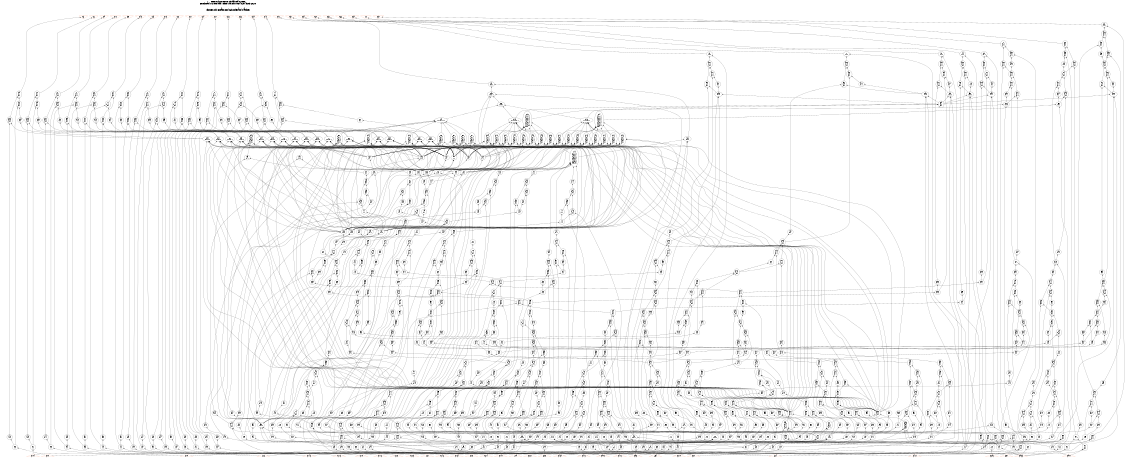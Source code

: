 # Network structure generated by ABC

digraph network {
size = "7.5,10";
center = true;
edge [dir = back];

{
  node [shape = plaintext];
  edge [style = invis];
  LevelTitle1 [label=""];
  LevelTitle2 [label=""];
  Level41 [label = ""];
  Level40 [label = ""];
  Level39 [label = ""];
  Level38 [label = ""];
  Level37 [label = ""];
  Level36 [label = ""];
  Level35 [label = ""];
  Level34 [label = ""];
  Level33 [label = ""];
  Level32 [label = ""];
  Level31 [label = ""];
  Level30 [label = ""];
  Level29 [label = ""];
  Level28 [label = ""];
  Level27 [label = ""];
  Level26 [label = ""];
  Level25 [label = ""];
  Level24 [label = ""];
  Level23 [label = ""];
  Level22 [label = ""];
  Level21 [label = ""];
  Level20 [label = ""];
  Level19 [label = ""];
  Level18 [label = ""];
  Level17 [label = ""];
  Level16 [label = ""];
  Level15 [label = ""];
  Level14 [label = ""];
  Level13 [label = ""];
  Level12 [label = ""];
  Level11 [label = ""];
  Level10 [label = ""];
  Level9 [label = ""];
  Level8 [label = ""];
  Level7 [label = ""];
  Level6 [label = ""];
  Level5 [label = ""];
  Level4 [label = ""];
  Level3 [label = ""];
  Level2 [label = ""];
  Level1 [label = ""];
  Level0 [label = ""];
  LevelTitle1 ->  LevelTitle2 ->  Level41 ->  Level40 ->  Level39 ->  Level38 ->  Level37 ->  Level36 ->  Level35 ->  Level34 ->  Level33 ->  Level32 ->  Level31 ->  Level30 ->  Level29 ->  Level28 ->  Level27 ->  Level26 ->  Level25 ->  Level24 ->  Level23 ->  Level22 ->  Level21 ->  Level20 ->  Level19 ->  Level18 ->  Level17 ->  Level16 ->  Level15 ->  Level14 ->  Level13 ->  Level12 ->  Level11 ->  Level10 ->  Level9 ->  Level8 ->  Level7 ->  Level6 ->  Level5 ->  Level4 ->  Level3 ->  Level2 ->  Level1 ->  Level0;
}

{
  rank = same;
  LevelTitle1;
  title1 [shape=plaintext,
          fontsize=20,
          fontname = "Times-Roman",
          label="Network structure visualized by ABC\nBenchmark \"c1908.blif\". Time was Thu Oct  8 20:46:03 2020. "
         ];
}

{
  rank = same;
  LevelTitle2;
  title2 [shape=plaintext,
          fontsize=18,
          fontname = "Times-Roman",
          label="The network contains 880 logic nodes and 0 latches.\n"
         ];
}

{
  rank = same;
  Level41;
  Node34 [label = "G3", shape = invtriangle, color = coral, fillcolor = coral];
  Node35 [label = "G6", shape = invtriangle, color = coral, fillcolor = coral];
  Node36 [label = "G9", shape = invtriangle, color = coral, fillcolor = coral];
  Node37 [label = "G12", shape = invtriangle, color = coral, fillcolor = coral];
  Node38 [label = "G30", shape = invtriangle, color = coral, fillcolor = coral];
  Node39 [label = "G45", shape = invtriangle, color = coral, fillcolor = coral];
  Node40 [label = "G48", shape = invtriangle, color = coral, fillcolor = coral];
  Node41 [label = "G15", shape = invtriangle, color = coral, fillcolor = coral];
  Node42 [label = "G18", shape = invtriangle, color = coral, fillcolor = coral];
  Node43 [label = "G21", shape = invtriangle, color = coral, fillcolor = coral];
  Node44 [label = "G24", shape = invtriangle, color = coral, fillcolor = coral];
  Node45 [label = "G27", shape = invtriangle, color = coral, fillcolor = coral];
  Node46 [label = "G33", shape = invtriangle, color = coral, fillcolor = coral];
  Node47 [label = "G36", shape = invtriangle, color = coral, fillcolor = coral];
  Node48 [label = "G39", shape = invtriangle, color = coral, fillcolor = coral];
  Node49 [label = "G42", shape = invtriangle, color = coral, fillcolor = coral];
  Node50 [label = "G75", shape = invtriangle, color = coral, fillcolor = coral];
  Node51 [label = "G51", shape = invtriangle, color = coral, fillcolor = coral];
  Node52 [label = "G54", shape = invtriangle, color = coral, fillcolor = coral];
  Node53 [label = "G60", shape = invtriangle, color = coral, fillcolor = coral];
  Node54 [label = "G63", shape = invtriangle, color = coral, fillcolor = coral];
  Node55 [label = "G66", shape = invtriangle, color = coral, fillcolor = coral];
  Node56 [label = "G69", shape = invtriangle, color = coral, fillcolor = coral];
  Node57 [label = "G72", shape = invtriangle, color = coral, fillcolor = coral];
  Node58 [label = "G57", shape = invtriangle, color = coral, fillcolor = coral];
}

{
  rank = same;
  Level40;
  Node83 [label = "83\n11 1", shape = ellipse];
}

{
  rank = same;
  Level39;
  Node938 [label = "938\n0- 1\n-0 1", shape = ellipse];
}

{
  rank = same;
  Level38;
  Node81 [label = "81\n0- 1\n-0 1", shape = ellipse];
  Node82 [label = "82\n0- 1\n-0 1", shape = ellipse];
  Node937 [label = "937\n0- 1\n-0 1", shape = ellipse];
}

{
  rank = same;
  Level37;
  Node76 [label = "76\n11 1", shape = ellipse];
  Node77 [label = "77\n11 1", shape = ellipse];
  Node78 [label = "78\n11 1", shape = ellipse];
  Node79 [label = "79\n11 1", shape = ellipse];
  Node80 [label = "80\n11 1", shape = ellipse];
  Node932 [label = "932\n0- 1\n-0 1", shape = ellipse];
  Node933 [label = "933\n0- 1\n-0 1", shape = ellipse];
  Node935 [label = "935\n0- 1\n-0 1", shape = ellipse];
  Node936 [label = "936\n0 1", shape = ellipse];
}

{
  rank = same;
  Level36;
  Node922 [label = "922\n0- 1\n-0 1", shape = ellipse];
  Node923 [label = "923\n0 1", shape = ellipse];
  Node924 [label = "924\n0- 1\n-0 1", shape = ellipse];
  Node925 [label = "925\n0 1", shape = ellipse];
  Node927 [label = "927\n0- 1\n-0 1", shape = ellipse];
  Node928 [label = "928\n0- 1\n-0 1", shape = ellipse];
  Node929 [label = "929\n0- 1\n-0 1", shape = ellipse];
  Node930 [label = "930\n0- 1\n-0 1", shape = ellipse];
  Node931 [label = "931\n0- 1\n-0 1", shape = ellipse];
  Node934 [label = "934\n0- 1\n-0 1", shape = ellipse];
}

{
  rank = same;
  Level35;
  Node903 [label = "903\n0- 1\n-0 1", shape = ellipse];
  Node904 [label = "904\n0- 1\n-0 1", shape = ellipse];
  Node917 [label = "917\n0- 1\n-0 1", shape = ellipse];
  Node918 [label = "918\n0- 1\n-0 1", shape = ellipse];
  Node919 [label = "919\n0- 1\n-0 1", shape = ellipse];
  Node920 [label = "920\n0- 1\n-0 1", shape = ellipse];
  Node921 [label = "921\n0- 1\n-0 1", shape = ellipse];
  Node926 [label = "926\n0- 1\n-0 1", shape = ellipse];
}

{
  rank = same;
  Level34;
  Node75 [label = "75\n00 1", shape = ellipse];
  Node900 [label = "900\n0- 1\n-0 1", shape = ellipse];
  Node901 [label = "901\n0- 1\n-0 1", shape = ellipse];
  Node905 [label = "905\n0- 1\n-0 1", shape = ellipse];
  Node906 [label = "906\n0- 1\n-0 1", shape = ellipse];
  Node907 [label = "907\n0- 1\n-0 1", shape = ellipse];
  Node908 [label = "908\n0- 1\n-0 1", shape = ellipse];
  Node909 [label = "909\n0- 1\n-0 1", shape = ellipse];
  Node910 [label = "910\n0 1", shape = ellipse];
  Node911 [label = "911\n0 1", shape = ellipse];
  Node912 [label = "912\n0 1", shape = ellipse];
  Node913 [label = "913\n0 1", shape = ellipse];
  Node914 [label = "914\n0 1", shape = ellipse];
  Node915 [label = "915\n0 1", shape = ellipse];
  Node916 [label = "916\n0- 1\n-0 1", shape = ellipse];
}

{
  rank = same;
  Level33;
  Node59 [label = "59\n0- 1\n-0 1", shape = ellipse];
  Node60 [label = "60\n0- 1\n-0 1", shape = ellipse];
  Node61 [label = "61\n0- 1\n-0 1", shape = ellipse];
  Node62 [label = "62\n0- 1\n-0 1", shape = ellipse];
  Node63 [label = "63\n0- 1\n-0 1", shape = ellipse];
  Node64 [label = "64\n0- 1\n-0 1", shape = ellipse];
  Node65 [label = "65\n0- 1\n-0 1", shape = ellipse];
  Node66 [label = "66\n0- 1\n-0 1", shape = ellipse];
  Node67 [label = "67\n0- 1\n-0 1", shape = ellipse];
  Node68 [label = "68\n0- 1\n-0 1", shape = ellipse];
  Node69 [label = "69\n0- 1\n-0 1", shape = ellipse];
  Node70 [label = "70\n0- 1\n-0 1", shape = ellipse];
  Node71 [label = "71\n0- 1\n-0 1", shape = ellipse];
  Node72 [label = "72\n0- 1\n-0 1", shape = ellipse];
  Node73 [label = "73\n0- 1\n-0 1", shape = ellipse];
  Node74 [label = "74\n0- 1\n-0 1", shape = ellipse];
  Node890 [label = "890\n1111 1", shape = ellipse];
  Node891 [label = "891\n0- 1\n-0 1", shape = ellipse];
  Node892 [label = "892\n0 1", shape = ellipse];
  Node893 [label = "893\n0- 1\n-0 1", shape = ellipse];
  Node894 [label = "894\n0 1", shape = ellipse];
  Node895 [label = "895\n111 1", shape = ellipse];
  Node896 [label = "896\n111 1", shape = ellipse];
  Node897 [label = "897\n111 1", shape = ellipse];
  Node898 [label = "898\n111 1", shape = ellipse];
  Node899 [label = "899\n111 1", shape = ellipse];
  Node902 [label = "902\n111 1", shape = ellipse];
}

{
  rank = same;
  Level32;
  Node848 [label = "848\n0- 1\n-0 1", shape = ellipse];
  Node849 [label = "849\n0- 1\n-0 1", shape = ellipse];
  Node850 [label = "850\n0- 1\n-0 1", shape = ellipse];
  Node851 [label = "851\n0- 1\n-0 1", shape = ellipse];
  Node862 [label = "862\n0- 1\n-0 1", shape = ellipse];
  Node871 [label = "871\n0- 1\n-0 1", shape = ellipse];
  Node872 [label = "872\n0- 1\n-0 1", shape = ellipse];
  Node877 [label = "877\n0- 1\n-0 1", shape = ellipse];
  Node878 [label = "878\n0- 1\n-0 1", shape = ellipse];
  Node879 [label = "879\n0- 1\n-0 1", shape = ellipse];
  Node880 [label = "880\n0- 1\n-0 1", shape = ellipse];
  Node881 [label = "881\n0- 1\n-0 1", shape = ellipse];
  Node882 [label = "882\n0- 1\n-0 1", shape = ellipse];
  Node883 [label = "883\n0- 1\n-0 1", shape = ellipse];
  Node884 [label = "884\n0- 1\n-0 1", shape = ellipse];
  Node885 [label = "885\n0- 1\n-0 1", shape = ellipse];
  Node886 [label = "886\n11 1", shape = ellipse];
  Node887 [label = "887\n11 1", shape = ellipse];
  Node888 [label = "888\n111 1", shape = ellipse];
  Node889 [label = "889\n0- 1\n-0 1", shape = ellipse];
}

{
  rank = same;
  Level31;
  Node833 [label = "833\n0- 1\n-0 1", shape = ellipse];
  Node834 [label = "834\n0 1", shape = ellipse];
  Node835 [label = "835\n0- 1\n-0 1", shape = ellipse];
  Node836 [label = "836\n0 1", shape = ellipse];
  Node837 [label = "837\n0- 1\n-0 1", shape = ellipse];
  Node838 [label = "838\n0 1", shape = ellipse];
  Node839 [label = "839\n0- 1\n-0 1", shape = ellipse];
  Node840 [label = "840\n0 1", shape = ellipse];
  Node841 [label = "841\n0- 1\n-0 1", shape = ellipse];
  Node842 [label = "842\n0 1", shape = ellipse];
  Node843 [label = "843\n0- 1\n-0 1", shape = ellipse];
  Node844 [label = "844\n0 1", shape = ellipse];
  Node845 [label = "845\n0- 1\n-0 1", shape = ellipse];
  Node846 [label = "846\n0 1", shape = ellipse];
  Node847 [label = "847\n11111111 1", shape = ellipse];
  Node852 [label = "852\n0- 1\n-0 1", shape = ellipse];
  Node853 [label = "853\n0 1", shape = ellipse];
  Node854 [label = "854\n0- 1\n-0 1", shape = ellipse];
  Node855 [label = "855\n0 1", shape = ellipse];
  Node856 [label = "856\n0- 1\n-0 1", shape = ellipse];
  Node857 [label = "857\n0 1", shape = ellipse];
  Node858 [label = "858\n0- 1\n-0 1", shape = ellipse];
  Node859 [label = "859\n0 1", shape = ellipse];
  Node860 [label = "860\n0- 1\n-0 1", shape = ellipse];
  Node861 [label = "861\n0 1", shape = ellipse];
  Node863 [label = "863\n0- 1\n-0 1", shape = ellipse];
  Node864 [label = "864\n0 1", shape = ellipse];
  Node865 [label = "865\n0- 1\n-0 1", shape = ellipse];
  Node866 [label = "866\n0 1", shape = ellipse];
  Node867 [label = "867\n0- 1\n-0 1", shape = ellipse];
  Node868 [label = "868\n0 1", shape = ellipse];
  Node869 [label = "869\n0- 1\n-0 1", shape = ellipse];
  Node870 [label = "870\n0 1", shape = ellipse];
  Node873 [label = "873\n0------- 1\n-0------ 1\n--0----- 1\n---0---- 1\n----0--- 1\n-----0-- 1\n------0- 1\n-------0 1", shape = ellipse];
  Node874 [label = "874\n0------- 1\n-0------ 1\n--0----- 1\n---0---- 1\n----0--- 1\n-----0-- 1\n------0- 1\n-------0 1", shape = ellipse];
  Node875 [label = "875\n11111111 1", shape = ellipse];
  Node876 [label = "876\n11111111 1", shape = ellipse];
}

{
  rank = same;
  Level30;
  Node788 [label = "788\n111 1", shape = ellipse];
  Node793 [label = "793\n0---- 1\n-0--- 1\n--0-- 1\n---0- 1\n----0 1", shape = ellipse];
  Node794 [label = "794\n0---- 1\n-0--- 1\n--0-- 1\n---0- 1\n----0 1", shape = ellipse];
  Node795 [label = "795\n0---- 1\n-0--- 1\n--0-- 1\n---0- 1\n----0 1", shape = ellipse];
  Node796 [label = "796\n0---- 1\n-0--- 1\n--0-- 1\n---0- 1\n----0 1", shape = ellipse];
  Node797 [label = "797\n0---- 1\n-0--- 1\n--0-- 1\n---0- 1\n----0 1", shape = ellipse];
  Node798 [label = "798\n0---- 1\n-0--- 1\n--0-- 1\n---0- 1\n----0 1", shape = ellipse];
  Node799 [label = "799\n0---- 1\n-0--- 1\n--0-- 1\n---0- 1\n----0 1", shape = ellipse];
  Node800 [label = "800\n11111 1", shape = ellipse];
  Node801 [label = "801\n11111 1", shape = ellipse];
  Node802 [label = "802\n11111 1", shape = ellipse];
  Node803 [label = "803\n11111 1", shape = ellipse];
  Node804 [label = "804\n11111 1", shape = ellipse];
  Node805 [label = "805\n11111 1", shape = ellipse];
  Node806 [label = "806\n11111 1", shape = ellipse];
  Node807 [label = "807\n0---- 1\n-0--- 1\n--0-- 1\n---0- 1\n----0 1", shape = ellipse];
  Node808 [label = "808\n0---- 1\n-0--- 1\n--0-- 1\n---0- 1\n----0 1", shape = ellipse];
  Node809 [label = "809\n0---- 1\n-0--- 1\n--0-- 1\n---0- 1\n----0 1", shape = ellipse];
  Node810 [label = "810\n0---- 1\n-0--- 1\n--0-- 1\n---0- 1\n----0 1", shape = ellipse];
  Node811 [label = "811\n0---- 1\n-0--- 1\n--0-- 1\n---0- 1\n----0 1", shape = ellipse];
  Node812 [label = "812\n0---- 1\n-0--- 1\n--0-- 1\n---0- 1\n----0 1", shape = ellipse];
  Node813 [label = "813\n0---- 1\n-0--- 1\n--0-- 1\n---0- 1\n----0 1", shape = ellipse];
  Node814 [label = "814\n0---- 1\n-0--- 1\n--0-- 1\n---0- 1\n----0 1", shape = ellipse];
  Node815 [label = "815\n0---- 1\n-0--- 1\n--0-- 1\n---0- 1\n----0 1", shape = ellipse];
  Node816 [label = "816\n0---- 1\n-0--- 1\n--0-- 1\n---0- 1\n----0 1", shape = ellipse];
  Node817 [label = "817\n0---- 1\n-0--- 1\n--0-- 1\n---0- 1\n----0 1", shape = ellipse];
  Node818 [label = "818\n0---- 1\n-0--- 1\n--0-- 1\n---0- 1\n----0 1", shape = ellipse];
  Node819 [label = "819\n0---- 1\n-0--- 1\n--0-- 1\n---0- 1\n----0 1", shape = ellipse];
  Node820 [label = "820\n0---- 1\n-0--- 1\n--0-- 1\n---0- 1\n----0 1", shape = ellipse];
  Node821 [label = "821\n0---- 1\n-0--- 1\n--0-- 1\n---0- 1\n----0 1", shape = ellipse];
  Node822 [label = "822\n0---- 1\n-0--- 1\n--0-- 1\n---0- 1\n----0 1", shape = ellipse];
  Node823 [label = "823\n0---- 1\n-0--- 1\n--0-- 1\n---0- 1\n----0 1", shape = ellipse];
  Node824 [label = "824\n11111 1", shape = ellipse];
  Node825 [label = "825\n11111 1", shape = ellipse];
  Node826 [label = "826\n11111 1", shape = ellipse];
  Node827 [label = "827\n11111 1", shape = ellipse];
  Node828 [label = "828\n11111 1", shape = ellipse];
  Node829 [label = "829\n11111 1", shape = ellipse];
  Node830 [label = "830\n11111 1", shape = ellipse];
  Node831 [label = "831\n11111 1", shape = ellipse];
  Node832 [label = "832\n11111 1", shape = ellipse];
}

{
  rank = same;
  Level29;
  Node779 [label = "779\n0------- 1\n-0------ 1\n--0----- 1\n---0---- 1\n----0--- 1\n-----0-- 1\n------0- 1\n-------0 1", shape = ellipse];
  Node780 [label = "780\n1 1", shape = ellipse];
  Node781 [label = "781\n1 1", shape = ellipse];
  Node782 [label = "782\n1 1", shape = ellipse];
  Node783 [label = "783\n1 1", shape = ellipse];
  Node789 [label = "789\n11 1", shape = ellipse];
  Node790 [label = "790\n11 1", shape = ellipse];
  Node791 [label = "791\n11 1", shape = ellipse];
  Node792 [label = "792\n11 1", shape = ellipse];
}

{
  rank = same;
  Level28;
  Node771 [label = "771\n0 1", shape = ellipse];
  Node772 [label = "772\n0 1", shape = ellipse];
  Node775 [label = "775\n0 1", shape = ellipse];
  Node776 [label = "776\n11 1", shape = ellipse];
  Node777 [label = "777\n0 1", shape = ellipse];
  Node778 [label = "778\n11 1", shape = ellipse];
  Node784 [label = "784\n11 1", shape = ellipse];
  Node785 [label = "785\n11 1", shape = ellipse];
  Node786 [label = "786\n11 1", shape = ellipse];
  Node787 [label = "787\n11 1", shape = ellipse];
}

{
  rank = same;
  Level27;
  Node766 [label = "766\n0- 1\n-0 1", shape = ellipse];
  Node767 [label = "767\n0- 1\n-0 1", shape = ellipse];
  Node768 [label = "768\n0- 1\n-0 1", shape = ellipse];
  Node769 [label = "769\n0- 1\n-0 1", shape = ellipse];
  Node770 [label = "770\n0 1", shape = ellipse];
  Node773 [label = "773\n0 1", shape = ellipse];
  Node774 [label = "774\n1 1", shape = ellipse];
}

{
  rank = same;
  Level26;
  Node760 [label = "760\n0- 1\n-0 1", shape = ellipse];
  Node761 [label = "761\n0- 1\n-0 1", shape = ellipse];
  Node762 [label = "762\n0- 1\n-0 1", shape = ellipse];
  Node763 [label = "763\n0- 1\n-0 1", shape = ellipse];
  Node764 [label = "764\n0- 1\n-0 1", shape = ellipse];
  Node765 [label = "765\n0- 1\n-0 1", shape = ellipse];
}

{
  rank = same;
  Level25;
  Node750 [label = "750\n0- 1\n-0 1", shape = ellipse];
  Node751 [label = "751\n0 1", shape = ellipse];
  Node752 [label = "752\n0- 1\n-0 1", shape = ellipse];
  Node753 [label = "753\n0 1", shape = ellipse];
  Node754 [label = "754\n0- 1\n-0 1", shape = ellipse];
  Node755 [label = "755\n0 1", shape = ellipse];
  Node756 [label = "756\n0- 1\n-0 1", shape = ellipse];
  Node757 [label = "757\n0 1", shape = ellipse];
  Node758 [label = "758\n0- 1\n-0 1", shape = ellipse];
  Node759 [label = "759\n0- 1\n-0 1", shape = ellipse];
}

{
  rank = same;
  Level24;
  Node742 [label = "742\n1 1", shape = ellipse];
  Node743 [label = "743\n1 1", shape = ellipse];
  Node744 [label = "744\n1 1", shape = ellipse];
  Node745 [label = "745\n1 1", shape = ellipse];
  Node746 [label = "746\n0- 1\n-0 1", shape = ellipse];
  Node747 [label = "747\n0 1", shape = ellipse];
  Node748 [label = "748\n0- 1\n-0 1", shape = ellipse];
  Node749 [label = "749\n0 1", shape = ellipse];
}

{
  rank = same;
  Level23;
  Node732 [label = "732\n0- 1\n-0 1", shape = ellipse];
  Node733 [label = "733\n0- 1\n-0 1", shape = ellipse];
  Node740 [label = "740\n1 1", shape = ellipse];
  Node741 [label = "741\n1 1", shape = ellipse];
}

{
  rank = same;
  Level22;
  Node724 [label = "724\n0 1", shape = ellipse];
  Node725 [label = "725\n0- 1\n-0 1", shape = ellipse];
  Node726 [label = "726\n0- 1\n-0 1", shape = ellipse];
  Node727 [label = "727\n0 1", shape = ellipse];
  Node730 [label = "730\n0 1", shape = ellipse];
  Node731 [label = "731\n0 1", shape = ellipse];
  Node734 [label = "734\n0 1", shape = ellipse];
  Node735 [label = "735\n1 1", shape = ellipse];
  Node736 [label = "736\n11 1", shape = ellipse];
  Node737 [label = "737\n11 1", shape = ellipse];
  Node738 [label = "738\n11 1", shape = ellipse];
  Node739 [label = "739\n11 1", shape = ellipse];
}

{
  rank = same;
  Level21;
  Node716 [label = "716\n0- 1\n-0 1", shape = ellipse];
  Node717 [label = "717\n0- 1\n-0 1", shape = ellipse];
  Node718 [label = "718\n0- 1\n-0 1", shape = ellipse];
  Node719 [label = "719\n0- 1\n-0 1", shape = ellipse];
  Node720 [label = "720\n0- 1\n-0 1", shape = ellipse];
  Node721 [label = "721\n0 1", shape = ellipse];
  Node722 [label = "722\n0- 1\n-0 1", shape = ellipse];
  Node723 [label = "723\n0- 1\n-0 1", shape = ellipse];
  Node728 [label = "728\n0 1", shape = ellipse];
  Node729 [label = "729\n1 1", shape = ellipse];
}

{
  rank = same;
  Level20;
  Node697 [label = "697\n0 1", shape = ellipse];
  Node702 [label = "702\n0 1", shape = ellipse];
  Node703 [label = "703\n0 1", shape = ellipse];
  Node704 [label = "704\n0- 1\n-0 1", shape = ellipse];
  Node705 [label = "705\n0 1", shape = ellipse];
  Node706 [label = "706\n0- 1\n-0 1", shape = ellipse];
  Node707 [label = "707\n0- 1\n-0 1", shape = ellipse];
  Node708 [label = "708\n0- 1\n-0 1", shape = ellipse];
  Node709 [label = "709\n0- 1\n-0 1", shape = ellipse];
  Node710 [label = "710\n0- 1\n-0 1", shape = ellipse];
  Node711 [label = "711\n0- 1\n-0 1", shape = ellipse];
  Node712 [label = "712\n0 1", shape = ellipse];
  Node713 [label = "713\n1 1", shape = ellipse];
  Node714 [label = "714\n0- 1\n-0 1", shape = ellipse];
  Node715 [label = "715\n0- 1\n-0 1", shape = ellipse];
}

{
  rank = same;
  Level19;
  Node677 [label = "677\n11 1", shape = ellipse];
  Node678 [label = "678\n11 1", shape = ellipse];
  Node683 [label = "683\n0- 1\n-0 1", shape = ellipse];
  Node684 [label = "684\n0- 1\n-0 1", shape = ellipse];
  Node686 [label = "686\n0 1", shape = ellipse];
  Node687 [label = "687\n0 1", shape = ellipse];
  Node688 [label = "688\n0- 1\n-0 1", shape = ellipse];
  Node689 [label = "689\n0 1", shape = ellipse];
  Node690 [label = "690\n0- 1\n-0 1", shape = ellipse];
  Node691 [label = "691\n0- 1\n-0 1", shape = ellipse];
  Node692 [label = "692\n0 1", shape = ellipse];
  Node693 [label = "693\n0- 1\n-0 1", shape = ellipse];
  Node694 [label = "694\n0 1", shape = ellipse];
  Node695 [label = "695\n0- 1\n-0 1", shape = ellipse];
  Node696 [label = "696\n0- 1\n-0 1", shape = ellipse];
  Node698 [label = "698\n0 1", shape = ellipse];
  Node699 [label = "699\n0- 1\n-0 1", shape = ellipse];
  Node700 [label = "700\n0 1", shape = ellipse];
  Node701 [label = "701\n0- 1\n-0 1", shape = ellipse];
}

{
  rank = same;
  Level18;
  Node652 [label = "652\n0 1", shape = ellipse];
  Node654 [label = "654\n0 1", shape = ellipse];
  Node666 [label = "666\n0- 1\n-0 1", shape = ellipse];
  Node667 [label = "667\n0 1", shape = ellipse];
  Node668 [label = "668\n0 1", shape = ellipse];
  Node669 [label = "669\n0- 1\n-0 1", shape = ellipse];
  Node670 [label = "670\n0- 1\n-0 1", shape = ellipse];
  Node671 [label = "671\n1 1", shape = ellipse];
  Node672 [label = "672\n0 1", shape = ellipse];
  Node673 [label = "673\n1 1", shape = ellipse];
  Node674 [label = "674\n1 1", shape = ellipse];
  Node675 [label = "675\n1 1", shape = ellipse];
  Node676 [label = "676\n0- 1\n-0 1", shape = ellipse];
  Node679 [label = "679\n0- 1\n-0 1", shape = ellipse];
  Node680 [label = "680\n0 1", shape = ellipse];
  Node681 [label = "681\n0- 1\n-0 1", shape = ellipse];
  Node682 [label = "682\n0 1", shape = ellipse];
  Node685 [label = "685\n0 1", shape = ellipse];
}

{
  rank = same;
  Level17;
  Node640 [label = "640\n0- 1\n-0 1", shape = ellipse];
  Node641 [label = "641\n0- 1\n-0 1", shape = ellipse];
  Node644 [label = "644\n0- 1\n-0 1", shape = ellipse];
  Node646 [label = "646\n0- 1\n-0 1", shape = ellipse];
  Node650 [label = "650\n0 1", shape = ellipse];
  Node651 [label = "651\n1 1", shape = ellipse];
  Node653 [label = "653\n0- 1\n-0 1", shape = ellipse];
  Node655 [label = "655\n0- 1\n-0 1", shape = ellipse];
  Node656 [label = "656\n0 1", shape = ellipse];
  Node657 [label = "657\n0- 1\n-0 1", shape = ellipse];
  Node658 [label = "658\n0 1", shape = ellipse];
  Node659 [label = "659\n0- 1\n-0 1", shape = ellipse];
  Node660 [label = "660\n0 1", shape = ellipse];
  Node661 [label = "661\n0 1", shape = ellipse];
  Node662 [label = "662\n0- 1\n-0 1", shape = ellipse];
  Node663 [label = "663\n1 1", shape = ellipse];
  Node664 [label = "664\n1 1", shape = ellipse];
  Node665 [label = "665\n0- 1\n-0 1", shape = ellipse];
}

{
  rank = same;
  Level16;
  Node622 [label = "622\n0- 1\n-0 1", shape = ellipse];
  Node626 [label = "626\n0- 1\n-0 1", shape = ellipse];
  Node627 [label = "627\n0- 1\n-0 1", shape = ellipse];
  Node628 [label = "628\n0- 1\n-0 1", shape = ellipse];
  Node629 [label = "629\n0- 1\n-0 1", shape = ellipse];
  Node632 [label = "632\n0 1", shape = ellipse];
  Node633 [label = "633\n0- 1\n-0 1", shape = ellipse];
  Node636 [label = "636\n1 1", shape = ellipse];
  Node637 [label = "637\n1 1", shape = ellipse];
  Node638 [label = "638\n1 1", shape = ellipse];
  Node639 [label = "639\n0- 1\n-0 1", shape = ellipse];
  Node642 [label = "642\n0- 1\n-0 1", shape = ellipse];
  Node643 [label = "643\n0 1", shape = ellipse];
  Node645 [label = "645\n0- 1\n-0 1", shape = ellipse];
  Node647 [label = "647\n0 1", shape = ellipse];
  Node648 [label = "648\n0- 1\n-0 1", shape = ellipse];
  Node649 [label = "649\n0- 1\n-0 1", shape = ellipse];
}

{
  rank = same;
  Level15;
  Node605 [label = "605\n0- 1\n-0 1", shape = ellipse];
  Node606 [label = "606\n0- 1\n-0 1", shape = ellipse];
  Node607 [label = "607\n0- 1\n-0 1", shape = ellipse];
  Node614 [label = "614\n1 1", shape = ellipse];
  Node615 [label = "615\n0- 1\n-0 1", shape = ellipse];
  Node616 [label = "616\n0 1", shape = ellipse];
  Node617 [label = "617\n0- 1\n-0 1", shape = ellipse];
  Node618 [label = "618\n0 1", shape = ellipse];
  Node619 [label = "619\n0- 1\n-0 1", shape = ellipse];
  Node620 [label = "620\n0- 1\n-0 1", shape = ellipse];
  Node621 [label = "621\n0 1", shape = ellipse];
  Node623 [label = "623\n0- 1\n-0 1", shape = ellipse];
  Node624 [label = "624\n0- 1\n-0 1", shape = ellipse];
  Node625 [label = "625\n0- 1\n-0 1", shape = ellipse];
  Node630 [label = "630\n0- 1\n-0 1", shape = ellipse];
  Node631 [label = "631\n0 1", shape = ellipse];
  Node634 [label = "634\n0 1", shape = ellipse];
  Node635 [label = "635\n0- 1\n-0 1", shape = ellipse];
}

{
  rank = same;
  Level14;
  Node579 [label = "579\n0- 1\n-0 1", shape = ellipse];
  Node590 [label = "590\n0- 1\n-0 1", shape = ellipse];
  Node591 [label = "591\n0- 1\n-0 1", shape = ellipse];
  Node592 [label = "592\n0 1", shape = ellipse];
  Node593 [label = "593\n0- 1\n-0 1", shape = ellipse];
  Node594 [label = "594\n0- 1\n-0 1", shape = ellipse];
  Node600 [label = "600\n0- 1\n-0 1", shape = ellipse];
  Node603 [label = "603\n0- 1\n-0 1", shape = ellipse];
  Node604 [label = "604\n0 1", shape = ellipse];
  Node608 [label = "608\n0 1", shape = ellipse];
  Node609 [label = "609\n0- 1\n-0 1", shape = ellipse];
  Node610 [label = "610\n0- 1\n-0 1", shape = ellipse];
  Node611 [label = "611\n0- 1\n-0 1", shape = ellipse];
  Node612 [label = "612\n0- 1\n-0 1", shape = ellipse];
  Node613 [label = "613\n0- 1\n-0 1", shape = ellipse];
}

{
  rank = same;
  Level13;
  Node559 [label = "559\n0- 1\n-0 1", shape = ellipse];
  Node571 [label = "571\n0- 1\n-0 1", shape = ellipse];
  Node577 [label = "577\n0- 1\n-0 1", shape = ellipse];
  Node578 [label = "578\n0 1", shape = ellipse];
  Node580 [label = "580\n0- 1\n-0 1", shape = ellipse];
  Node581 [label = "581\n0- 1\n-0 1", shape = ellipse];
  Node582 [label = "582\n0- 1\n-0 1", shape = ellipse];
  Node583 [label = "583\n0- 1\n-0 1", shape = ellipse];
  Node584 [label = "584\n0- 1\n-0 1", shape = ellipse];
  Node586 [label = "586\n0- 1\n-0 1", shape = ellipse];
  Node588 [label = "588\n0- 1\n-0 1", shape = ellipse];
  Node589 [label = "589\n0 1", shape = ellipse];
  Node595 [label = "595\n0 1", shape = ellipse];
  Node596 [label = "596\n0- 1\n-0 1", shape = ellipse];
  Node597 [label = "597\n0 1", shape = ellipse];
  Node598 [label = "598\n0 1", shape = ellipse];
  Node599 [label = "599\n0- 1\n-0 1", shape = ellipse];
  Node601 [label = "601\n0- 1\n-0 1", shape = ellipse];
  Node602 [label = "602\n0- 1\n-0 1", shape = ellipse];
}

{
  rank = same;
  Level12;
  Node545 [label = "545\n0- 1\n-0 1", shape = ellipse];
  Node546 [label = "546\n0 1", shape = ellipse];
  Node555 [label = "555\n0- 1\n-0 1", shape = ellipse];
  Node556 [label = "556\n0- 1\n-0 1", shape = ellipse];
  Node560 [label = "560\n0 1", shape = ellipse];
  Node561 [label = "561\n0- 1\n-0 1", shape = ellipse];
  Node562 [label = "562\n0 1", shape = ellipse];
  Node563 [label = "563\n0- 1\n-0 1", shape = ellipse];
  Node564 [label = "564\n0 1", shape = ellipse];
  Node565 [label = "565\n0- 1\n-0 1", shape = ellipse];
  Node566 [label = "566\n0- 1\n-0 1", shape = ellipse];
  Node567 [label = "567\n1 1", shape = ellipse];
  Node568 [label = "568\n1 1", shape = ellipse];
  Node569 [label = "569\n0- 1\n-0 1", shape = ellipse];
  Node570 [label = "570\n0 1", shape = ellipse];
  Node572 [label = "572\n0 1", shape = ellipse];
  Node573 [label = "573\n0 1", shape = ellipse];
  Node574 [label = "574\n0 1", shape = ellipse];
  Node575 [label = "575\n1 1", shape = ellipse];
  Node576 [label = "576\n1 1", shape = ellipse];
  Node585 [label = "585\n0 1", shape = ellipse];
  Node587 [label = "587\n0 1", shape = ellipse];
}

{
  rank = same;
  Level11;
  Node525 [label = "525\n0- 1\n-0 1", shape = ellipse];
  Node532 [label = "532\n1 1", shape = ellipse];
  Node533 [label = "533\n1 1", shape = ellipse];
  Node534 [label = "534\n0 1", shape = ellipse];
  Node535 [label = "535\n0- 1\n-0 1", shape = ellipse];
  Node536 [label = "536\n0- 1\n-0 1", shape = ellipse];
  Node537 [label = "537\n0 1", shape = ellipse];
  Node538 [label = "538\n1 1", shape = ellipse];
  Node539 [label = "539\n1 1", shape = ellipse];
  Node540 [label = "540\n1 1", shape = ellipse];
  Node541 [label = "541\n1 1", shape = ellipse];
  Node542 [label = "542\n1 1", shape = ellipse];
  Node543 [label = "543\n1 1", shape = ellipse];
  Node544 [label = "544\n1 1", shape = ellipse];
  Node547 [label = "547\n0 1", shape = ellipse];
  Node548 [label = "548\n0 1", shape = ellipse];
  Node549 [label = "549\n0- 1\n-0 1", shape = ellipse];
  Node550 [label = "550\n0 1", shape = ellipse];
  Node551 [label = "551\n0- 1\n-0 1", shape = ellipse];
  Node552 [label = "552\n0 1", shape = ellipse];
  Node553 [label = "553\n0 1", shape = ellipse];
  Node554 [label = "554\n0 1", shape = ellipse];
  Node557 [label = "557\n1 1", shape = ellipse];
  Node558 [label = "558\n1 1", shape = ellipse];
}

{
  rank = same;
  Level10;
  Node511 [label = "511\n0 1", shape = ellipse];
  Node512 [label = "512\n0 1", shape = ellipse];
  Node513 [label = "513\n0 1", shape = ellipse];
  Node514 [label = "514\n0 1", shape = ellipse];
  Node515 [label = "515\n0- 1\n-0 1", shape = ellipse];
  Node516 [label = "516\n0- 1\n-0 1", shape = ellipse];
  Node517 [label = "517\n0 1", shape = ellipse];
  Node518 [label = "518\n0 1", shape = ellipse];
  Node519 [label = "519\n0 1", shape = ellipse];
  Node520 [label = "520\n1 1", shape = ellipse];
  Node521 [label = "521\n0 1", shape = ellipse];
  Node522 [label = "522\n0 1", shape = ellipse];
  Node523 [label = "523\n0- 1\n-0 1", shape = ellipse];
  Node524 [label = "524\n0 1", shape = ellipse];
  Node526 [label = "526\n1 1", shape = ellipse];
  Node527 [label = "527\n1 1", shape = ellipse];
  Node528 [label = "528\n1 1", shape = ellipse];
  Node529 [label = "529\n1 1", shape = ellipse];
  Node530 [label = "530\n1 1", shape = ellipse];
  Node531 [label = "531\n1 1", shape = ellipse];
}

{
  rank = same;
  Level9;
  Node494 [label = "494\n0 1", shape = ellipse];
  Node495 [label = "495\n0- 1\n-0 1", shape = ellipse];
  Node496 [label = "496\n0- 1\n-0 1", shape = ellipse];
  Node497 [label = "497\n0- 1\n-0 1", shape = ellipse];
  Node498 [label = "498\n0- 1\n-0 1", shape = ellipse];
  Node499 [label = "499\n0- 1\n-0 1", shape = ellipse];
  Node500 [label = "500\n0- 1\n-0 1", shape = ellipse];
  Node501 [label = "501\n0- 1\n-0 1", shape = ellipse];
  Node502 [label = "502\n0- 1\n-0 1", shape = ellipse];
  Node503 [label = "503\n0 1", shape = ellipse];
  Node504 [label = "504\n0- 1\n-0 1", shape = ellipse];
  Node505 [label = "505\n0 1", shape = ellipse];
  Node506 [label = "506\n0 1", shape = ellipse];
  Node507 [label = "507\n0 1", shape = ellipse];
  Node508 [label = "508\n0- 1\n-0 1", shape = ellipse];
  Node509 [label = "509\n0- 1\n-0 1", shape = ellipse];
  Node510 [label = "510\n0- 1\n-0 1", shape = ellipse];
}

{
  rank = same;
  Level8;
  Node468 [label = "468\n0- 1\n-0 1", shape = ellipse];
  Node473 [label = "473\n0- 1\n-0 1", shape = ellipse];
  Node476 [label = "476\n0- 1\n-0 1", shape = ellipse];
  Node477 [label = "477\n0- 1\n-0 1", shape = ellipse];
  Node478 [label = "478\n0- 1\n-0 1", shape = ellipse];
  Node479 [label = "479\n0- 1\n-0 1", shape = ellipse];
  Node480 [label = "480\n0- 1\n-0 1", shape = ellipse];
  Node481 [label = "481\n0- 1\n-0 1", shape = ellipse];
  Node482 [label = "482\n0 1", shape = ellipse];
  Node483 [label = "483\n0 1", shape = ellipse];
  Node484 [label = "484\n0- 1\n-0 1", shape = ellipse];
  Node485 [label = "485\n0- 1\n-0 1", shape = ellipse];
  Node486 [label = "486\n0- 1\n-0 1", shape = ellipse];
  Node487 [label = "487\n0- 1\n-0 1", shape = ellipse];
  Node488 [label = "488\n0- 1\n-0 1", shape = ellipse];
  Node489 [label = "489\n0- 1\n-0 1", shape = ellipse];
  Node490 [label = "490\n0 1", shape = ellipse];
  Node491 [label = "491\n0- 1\n-0 1", shape = ellipse];
  Node492 [label = "492\n0- 1\n-0 1", shape = ellipse];
  Node493 [label = "493\n0- 1\n-0 1", shape = ellipse];
}

{
  rank = same;
  Level7;
  Node439 [label = "439\n0 1", shape = ellipse];
  Node440 [label = "440\n0- 1\n-0 1", shape = ellipse];
  Node441 [label = "441\n0 1", shape = ellipse];
  Node442 [label = "442\n1 1", shape = ellipse];
  Node443 [label = "443\n1 1", shape = ellipse];
  Node444 [label = "444\n0- 1\n-0 1", shape = ellipse];
  Node445 [label = "445\n0- 1\n-0 1", shape = ellipse];
  Node446 [label = "446\n0- 1\n-0 1", shape = ellipse];
  Node447 [label = "447\n0- 1\n-0 1", shape = ellipse];
  Node448 [label = "448\n0 1", shape = ellipse];
  Node449 [label = "449\n0- 1\n-0 1", shape = ellipse];
  Node450 [label = "450\n0 1", shape = ellipse];
  Node451 [label = "451\n0- 1\n-0 1", shape = ellipse];
  Node452 [label = "452\n0 1", shape = ellipse];
  Node453 [label = "453\n0- 1\n-0 1", shape = ellipse];
  Node454 [label = "454\n0 1", shape = ellipse];
  Node455 [label = "455\n0- 1\n-0 1", shape = ellipse];
  Node456 [label = "456\n0 1", shape = ellipse];
  Node457 [label = "457\n0- 1\n-0 1", shape = ellipse];
  Node458 [label = "458\n0 1", shape = ellipse];
  Node459 [label = "459\n0- 1\n-0 1", shape = ellipse];
  Node460 [label = "460\n0 1", shape = ellipse];
  Node461 [label = "461\n0- 1\n-0 1", shape = ellipse];
  Node462 [label = "462\n0 1", shape = ellipse];
  Node463 [label = "463\n0- 1\n-0 1", shape = ellipse];
  Node464 [label = "464\n0 1", shape = ellipse];
  Node465 [label = "465\n0 1", shape = ellipse];
  Node466 [label = "466\n0- 1\n-0 1", shape = ellipse];
  Node467 [label = "467\n0 1", shape = ellipse];
  Node469 [label = "469\n0 1", shape = ellipse];
  Node470 [label = "470\n0- 1\n-0 1", shape = ellipse];
  Node471 [label = "471\n0 1", shape = ellipse];
  Node472 [label = "472\n0- 1\n-0 1", shape = ellipse];
  Node474 [label = "474\n0 1", shape = ellipse];
  Node475 [label = "475\n0- 1\n-0 1", shape = ellipse];
}

{
  rank = same;
  Level6;
  Node394 [label = "394\n0 1", shape = ellipse];
  Node406 [label = "406\n0 1", shape = ellipse];
  Node410 [label = "410\n0 1", shape = ellipse];
  Node411 [label = "411\n0- 1\n-0 1", shape = ellipse];
  Node412 [label = "412\n0- 1\n-0 1", shape = ellipse];
  Node413 [label = "413\n0 1", shape = ellipse];
  Node418 [label = "418\n0- 1\n-0 1", shape = ellipse];
  Node419 [label = "419\n0- 1\n-0 1", shape = ellipse];
  Node420 [label = "420\n0- 1\n-0 1", shape = ellipse];
  Node421 [label = "421\n0- 1\n-0 1", shape = ellipse];
  Node422 [label = "422\n0- 1\n-0 1", shape = ellipse];
  Node423 [label = "423\n0- 1\n-0 1", shape = ellipse];
  Node424 [label = "424\n0- 1\n-0 1", shape = ellipse];
  Node425 [label = "425\n0- 1\n-0 1", shape = ellipse];
  Node426 [label = "426\n0- 1\n-0 1", shape = ellipse];
  Node427 [label = "427\n0- 1\n-0 1", shape = ellipse];
  Node428 [label = "428\n0- 1\n-0 1", shape = ellipse];
  Node429 [label = "429\n0 1", shape = ellipse];
  Node430 [label = "430\n0- 1\n-0 1", shape = ellipse];
  Node431 [label = "431\n0 1", shape = ellipse];
  Node432 [label = "432\n0- 1\n-0 1", shape = ellipse];
  Node433 [label = "433\n0- 1\n-0 1", shape = ellipse];
  Node434 [label = "434\n0- 1\n-0 1", shape = ellipse];
  Node435 [label = "435\n0 1", shape = ellipse];
  Node436 [label = "436\n0- 1\n-0 1", shape = ellipse];
  Node437 [label = "437\n0 1", shape = ellipse];
  Node438 [label = "438\n0- 1\n-0 1", shape = ellipse];
}

{
  rank = same;
  Level5;
  Node334 [label = "334\n0- 1\n-0 1", shape = ellipse];
  Node342 [label = "342\n0- 1\n-0 1", shape = ellipse];
  Node346 [label = "346\n0- 1\n-0 1", shape = ellipse];
  Node380 [label = "380\n0- 1\n-0 1", shape = ellipse];
  Node381 [label = "381\n0- 1\n-0 1", shape = ellipse];
  Node387 [label = "387\n0- 1\n-0 1", shape = ellipse];
  Node388 [label = "388\n0- 1\n-0 1", shape = ellipse];
  Node389 [label = "389\n0- 1\n-0 1", shape = ellipse];
  Node395 [label = "395\n0- 1\n-0 1", shape = ellipse];
  Node396 [label = "396\n0- 1\n-0 1", shape = ellipse];
  Node397 [label = "397\n0- 1\n-0 1", shape = ellipse];
  Node398 [label = "398\n0- 1\n-0 1", shape = ellipse];
  Node399 [label = "399\n0- 1\n-0 1", shape = ellipse];
  Node400 [label = "400\n0- 1\n-0 1", shape = ellipse];
  Node401 [label = "401\n0- 1\n-0 1", shape = ellipse];
  Node402 [label = "402\n0- 1\n-0 1", shape = ellipse];
  Node403 [label = "403\n0- 1\n-0 1", shape = ellipse];
  Node404 [label = "404\n0- 1\n-0 1", shape = ellipse];
  Node405 [label = "405\n0- 1\n-0 1", shape = ellipse];
  Node407 [label = "407\n0- 1\n-0 1", shape = ellipse];
  Node408 [label = "408\n0- 1\n-0 1", shape = ellipse];
  Node409 [label = "409\n0- 1\n-0 1", shape = ellipse];
  Node414 [label = "414\n0 1", shape = ellipse];
  Node415 [label = "415\n0 1", shape = ellipse];
  Node416 [label = "416\n0 1", shape = ellipse];
  Node417 [label = "417\n0 1", shape = ellipse];
}

{
  rank = same;
  Level4;
  Node316 [label = "316\n0- 1\n-0 1", shape = ellipse];
  Node317 [label = "317\n0- 1\n-0 1", shape = ellipse];
  Node318 [label = "318\n0- 1\n-0 1", shape = ellipse];
  Node319 [label = "319\n0- 1\n-0 1", shape = ellipse];
  Node320 [label = "320\n0- 1\n-0 1", shape = ellipse];
  Node321 [label = "321\n0- 1\n-0 1", shape = ellipse];
  Node322 [label = "322\n0- 1\n-0 1", shape = ellipse];
  Node323 [label = "323\n0- 1\n-0 1", shape = ellipse];
  Node324 [label = "324\n0- 1\n-0 1", shape = ellipse];
  Node325 [label = "325\n0- 1\n-0 1", shape = ellipse];
  Node326 [label = "326\n0- 1\n-0 1", shape = ellipse];
  Node327 [label = "327\n0- 1\n-0 1", shape = ellipse];
  Node328 [label = "328\n0- 1\n-0 1", shape = ellipse];
  Node329 [label = "329\n0- 1\n-0 1", shape = ellipse];
  Node330 [label = "330\n0- 1\n-0 1", shape = ellipse];
  Node331 [label = "331\n0- 1\n-0 1", shape = ellipse];
  Node332 [label = "332\n0 1", shape = ellipse];
  Node333 [label = "333\n0 1", shape = ellipse];
  Node335 [label = "335\n0 1", shape = ellipse];
  Node336 [label = "336\n0 1", shape = ellipse];
  Node337 [label = "337\n0 1", shape = ellipse];
  Node338 [label = "338\n0 1", shape = ellipse];
  Node339 [label = "339\n0 1", shape = ellipse];
  Node340 [label = "340\n0 1", shape = ellipse];
  Node341 [label = "341\n0 1", shape = ellipse];
  Node343 [label = "343\n0 1", shape = ellipse];
  Node344 [label = "344\n0- 1\n-0 1", shape = ellipse];
  Node345 [label = "345\n0 1", shape = ellipse];
  Node347 [label = "347\n0 1", shape = ellipse];
  Node348 [label = "348\n1 1", shape = ellipse];
  Node349 [label = "349\n0 1", shape = ellipse];
  Node350 [label = "350\n1 1", shape = ellipse];
  Node351 [label = "351\n0- 1\n-0 1", shape = ellipse];
  Node352 [label = "352\n0- 1\n-0 1", shape = ellipse];
  Node353 [label = "353\n0 1", shape = ellipse];
  Node354 [label = "354\n0- 1\n-0 1", shape = ellipse];
  Node355 [label = "355\n0 1", shape = ellipse];
  Node356 [label = "356\n0- 1\n-0 1", shape = ellipse];
  Node357 [label = "357\n0 1", shape = ellipse];
  Node358 [label = "358\n0- 1\n-0 1", shape = ellipse];
  Node359 [label = "359\n0 1", shape = ellipse];
  Node360 [label = "360\n0- 1\n-0 1", shape = ellipse];
  Node361 [label = "361\n0 1", shape = ellipse];
  Node362 [label = "362\n0- 1\n-0 1", shape = ellipse];
  Node363 [label = "363\n0 1", shape = ellipse];
  Node364 [label = "364\n0- 1\n-0 1", shape = ellipse];
  Node365 [label = "365\n0 1", shape = ellipse];
  Node366 [label = "366\n0 1", shape = ellipse];
  Node367 [label = "367\n0 1", shape = ellipse];
  Node368 [label = "368\n0 1", shape = ellipse];
  Node369 [label = "369\n0- 1\n-0 1", shape = ellipse];
  Node370 [label = "370\n0 1", shape = ellipse];
  Node371 [label = "371\n0 1", shape = ellipse];
  Node372 [label = "372\n0- 1\n-0 1", shape = ellipse];
  Node373 [label = "373\n0 1", shape = ellipse];
  Node374 [label = "374\n0- 1\n-0 1", shape = ellipse];
  Node375 [label = "375\n0 1", shape = ellipse];
  Node376 [label = "376\n0 1", shape = ellipse];
  Node377 [label = "377\n0- 1\n-0 1", shape = ellipse];
  Node378 [label = "378\n0 1", shape = ellipse];
  Node379 [label = "379\n0- 1\n-0 1", shape = ellipse];
  Node382 [label = "382\n0 1", shape = ellipse];
  Node383 [label = "383\n0- 1\n-0 1", shape = ellipse];
  Node384 [label = "384\n0 1", shape = ellipse];
  Node385 [label = "385\n0 1", shape = ellipse];
  Node386 [label = "386\n0- 1\n-0 1", shape = ellipse];
  Node390 [label = "390\n1 1", shape = ellipse];
  Node391 [label = "391\n1 1", shape = ellipse];
  Node392 [label = "392\n1 1", shape = ellipse];
  Node393 [label = "393\n1 1", shape = ellipse];
}

{
  rank = same;
  Level3;
  Node230 [label = "230\n0 1", shape = ellipse];
  Node231 [label = "231\n0 1", shape = ellipse];
  Node232 [label = "232\n0 1", shape = ellipse];
  Node233 [label = "233\n0 1", shape = ellipse];
  Node234 [label = "234\n0 1", shape = ellipse];
  Node235 [label = "235\n0 1", shape = ellipse];
  Node236 [label = "236\n0 1", shape = ellipse];
  Node237 [label = "237\n0 1", shape = ellipse];
  Node238 [label = "238\n0 1", shape = ellipse];
  Node239 [label = "239\n0 1", shape = ellipse];
  Node240 [label = "240\n0 1", shape = ellipse];
  Node241 [label = "241\n11 1", shape = ellipse];
  Node242 [label = "242\n11 1", shape = ellipse];
  Node243 [label = "243\n0- 1\n-0 1", shape = ellipse];
  Node244 [label = "244\n0- 1\n-0 1", shape = ellipse];
  Node245 [label = "245\n0- 1\n-0 1", shape = ellipse];
  Node246 [label = "246\n0- 1\n-0 1", shape = ellipse];
  Node247 [label = "247\n0 1", shape = ellipse];
  Node248 [label = "248\n0 1", shape = ellipse];
  Node249 [label = "249\n0 1", shape = ellipse];
  Node250 [label = "250\n0 1", shape = ellipse];
  Node251 [label = "251\n0 1", shape = ellipse];
  Node252 [label = "252\n0 1", shape = ellipse];
  Node253 [label = "253\n0 1", shape = ellipse];
  Node254 [label = "254\n0 1", shape = ellipse];
  Node255 [label = "255\n0--- 1\n-0-- 1\n--0- 1\n---0 1", shape = ellipse];
  Node256 [label = "256\n0--- 1\n-0-- 1\n--0- 1\n---0 1", shape = ellipse];
  Node257 [label = "257\n0-- 1\n-0- 1\n--0 1", shape = ellipse];
  Node258 [label = "258\n111 1", shape = ellipse];
  Node259 [label = "259\n1 1", shape = ellipse];
  Node260 [label = "260\n0 1", shape = ellipse];
  Node261 [label = "261\n1 1", shape = ellipse];
  Node262 [label = "262\n0 1", shape = ellipse];
  Node263 [label = "263\n1 1", shape = ellipse];
  Node264 [label = "264\n0 1", shape = ellipse];
  Node265 [label = "265\n1 1", shape = ellipse];
  Node266 [label = "266\n0 1", shape = ellipse];
  Node267 [label = "267\n1 1", shape = ellipse];
  Node268 [label = "268\n0 1", shape = ellipse];
  Node269 [label = "269\n1 1", shape = ellipse];
  Node270 [label = "270\n0 1", shape = ellipse];
  Node271 [label = "271\n1 1", shape = ellipse];
  Node272 [label = "272\n1 1", shape = ellipse];
  Node273 [label = "273\n1 1", shape = ellipse];
  Node274 [label = "274\n0 1", shape = ellipse];
  Node275 [label = "275\n1 1", shape = ellipse];
  Node276 [label = "276\n0 1", shape = ellipse];
  Node277 [label = "277\n1 1", shape = ellipse];
  Node278 [label = "278\n0 1", shape = ellipse];
  Node279 [label = "279\n1 1", shape = ellipse];
  Node280 [label = "280\n0 1", shape = ellipse];
  Node281 [label = "281\n1 1", shape = ellipse];
  Node282 [label = "282\n0 1", shape = ellipse];
  Node283 [label = "283\n1 1", shape = ellipse];
  Node284 [label = "284\n0 1", shape = ellipse];
  Node285 [label = "285\n0 1", shape = ellipse];
  Node286 [label = "286\n0 1", shape = ellipse];
  Node287 [label = "287\n0 1", shape = ellipse];
  Node288 [label = "288\n0 1", shape = ellipse];
  Node289 [label = "289\n0 1", shape = ellipse];
  Node290 [label = "290\n1 1", shape = ellipse];
  Node291 [label = "291\n0 1", shape = ellipse];
  Node292 [label = "292\n1 1", shape = ellipse];
  Node293 [label = "293\n0 1", shape = ellipse];
  Node294 [label = "294\n0 1", shape = ellipse];
  Node295 [label = "295\n0 1", shape = ellipse];
  Node296 [label = "296\n0 1", shape = ellipse];
  Node297 [label = "297\n0 1", shape = ellipse];
  Node298 [label = "298\n0 1", shape = ellipse];
  Node299 [label = "299\n0 1", shape = ellipse];
  Node300 [label = "300\n0 1", shape = ellipse];
  Node301 [label = "301\n0 1", shape = ellipse];
  Node302 [label = "302\n1 1", shape = ellipse];
  Node303 [label = "303\n1 1", shape = ellipse];
  Node304 [label = "304\n1 1", shape = ellipse];
  Node305 [label = "305\n1 1", shape = ellipse];
  Node306 [label = "306\n1 1", shape = ellipse];
  Node307 [label = "307\n1 1", shape = ellipse];
  Node308 [label = "308\n1 1", shape = ellipse];
  Node309 [label = "309\n1 1", shape = ellipse];
  Node310 [label = "310\n1 1", shape = ellipse];
  Node311 [label = "311\n1 1", shape = ellipse];
  Node312 [label = "312\n1 1", shape = ellipse];
  Node313 [label = "313\n1 1", shape = ellipse];
  Node314 [label = "314\n1 1", shape = ellipse];
  Node315 [label = "315\n1 1", shape = ellipse];
}

{
  rank = same;
  Level2;
  Node142 [label = "142\n0 1", shape = ellipse];
  Node143 [label = "143\n0 1", shape = ellipse];
  Node144 [label = "144\n0 1", shape = ellipse];
  Node145 [label = "145\n0 1", shape = ellipse];
  Node146 [label = "146\n0 1", shape = ellipse];
  Node147 [label = "147\n0 1", shape = ellipse];
  Node148 [label = "148\n0 1", shape = ellipse];
  Node149 [label = "149\n0 1", shape = ellipse];
  Node150 [label = "150\n0 1", shape = ellipse];
  Node151 [label = "151\n0 1", shape = ellipse];
  Node152 [label = "152\n0 1", shape = ellipse];
  Node153 [label = "153\n0 1", shape = ellipse];
  Node154 [label = "154\n0 1", shape = ellipse];
  Node155 [label = "155\n0 1", shape = ellipse];
  Node156 [label = "156\n0 1", shape = ellipse];
  Node157 [label = "157\n0 1", shape = ellipse];
  Node158 [label = "158\n0- 1\n-0 1", shape = ellipse];
  Node159 [label = "159\n0- 1\n-0 1", shape = ellipse];
  Node160 [label = "160\n0- 1\n-0 1", shape = ellipse];
  Node161 [label = "161\n0- 1\n-0 1", shape = ellipse];
  Node162 [label = "162\n0- 1\n-0 1", shape = ellipse];
  Node163 [label = "163\n0- 1\n-0 1", shape = ellipse];
  Node164 [label = "164\n1 1", shape = ellipse];
  Node165 [label = "165\n1 1", shape = ellipse];
  Node166 [label = "166\n1 1", shape = ellipse];
  Node167 [label = "167\n1 1", shape = ellipse];
  Node168 [label = "168\n1 1", shape = ellipse];
  Node169 [label = "169\n1 1", shape = ellipse];
  Node170 [label = "170\n11 1", shape = ellipse];
  Node171 [label = "171\n1 1", shape = ellipse];
  Node172 [label = "172\n1 1", shape = ellipse];
  Node173 [label = "173\n1 1", shape = ellipse];
  Node174 [label = "174\n11 1", shape = ellipse];
  Node175 [label = "175\n1 1", shape = ellipse];
  Node176 [label = "176\n111 1", shape = ellipse];
  Node177 [label = "177\n1 1", shape = ellipse];
  Node178 [label = "178\n1 1", shape = ellipse];
  Node179 [label = "179\n0- 1\n-0 1", shape = ellipse];
  Node180 [label = "180\n0- 1\n-0 1", shape = ellipse];
  Node181 [label = "181\n0- 1\n-0 1", shape = ellipse];
  Node182 [label = "182\n0- 1\n-0 1", shape = ellipse];
  Node183 [label = "183\n0- 1\n-0 1", shape = ellipse];
  Node184 [label = "184\n1 1", shape = ellipse];
  Node185 [label = "185\n1 1", shape = ellipse];
  Node186 [label = "186\n1 1", shape = ellipse];
  Node187 [label = "187\n1 1", shape = ellipse];
  Node188 [label = "188\n1 1", shape = ellipse];
  Node189 [label = "189\n1 1", shape = ellipse];
  Node190 [label = "190\n1 1", shape = ellipse];
  Node191 [label = "191\n1 1", shape = ellipse];
  Node192 [label = "192\n1 1", shape = ellipse];
  Node193 [label = "193\n111 1", shape = ellipse];
  Node194 [label = "194\n1 1", shape = ellipse];
  Node195 [label = "195\n1 1", shape = ellipse];
  Node196 [label = "196\n1 1", shape = ellipse];
  Node197 [label = "197\n111 1", shape = ellipse];
  Node198 [label = "198\n1 1", shape = ellipse];
  Node199 [label = "199\n1 1", shape = ellipse];
  Node200 [label = "200\n1 1", shape = ellipse];
  Node201 [label = "201\n1 1", shape = ellipse];
  Node202 [label = "202\n1 1", shape = ellipse];
  Node203 [label = "203\n1 1", shape = ellipse];
  Node204 [label = "204\n1 1", shape = ellipse];
  Node205 [label = "205\n1 1", shape = ellipse];
  Node206 [label = "206\n11 1", shape = ellipse];
  Node207 [label = "207\n11 1", shape = ellipse];
  Node208 [label = "208\n1 1", shape = ellipse];
  Node209 [label = "209\n1 1", shape = ellipse];
  Node210 [label = "210\n1 1", shape = ellipse];
  Node211 [label = "211\n1 1", shape = ellipse];
  Node212 [label = "212\n1 1", shape = ellipse];
  Node213 [label = "213\n1 1", shape = ellipse];
  Node214 [label = "214\n1 1", shape = ellipse];
  Node215 [label = "215\n1 1", shape = ellipse];
  Node216 [label = "216\n1 1", shape = ellipse];
  Node217 [label = "217\n1 1", shape = ellipse];
  Node218 [label = "218\n1 1", shape = ellipse];
  Node219 [label = "219\n1 1", shape = ellipse];
  Node220 [label = "220\n111 1", shape = ellipse];
  Node221 [label = "221\n1 1", shape = ellipse];
  Node222 [label = "222\n1 1", shape = ellipse];
  Node223 [label = "223\n1 1", shape = ellipse];
  Node224 [label = "224\n1 1", shape = ellipse];
  Node225 [label = "225\n1 1", shape = ellipse];
  Node226 [label = "226\n1 1", shape = ellipse];
  Node227 [label = "227\n1 1", shape = ellipse];
  Node228 [label = "228\n1 1", shape = ellipse];
  Node229 [label = "229\n1 1", shape = ellipse];
}

{
  rank = same;
  Level1;
  Node84 [label = "84\n0 1", shape = ellipse];
  Node85 [label = "85\n0 1", shape = ellipse];
  Node86 [label = "86\n0 1", shape = ellipse];
  Node87 [label = "87\n0 1", shape = ellipse];
  Node88 [label = "88\n0 1", shape = ellipse];
  Node89 [label = "89\n0 1", shape = ellipse];
  Node90 [label = "90\n0 1", shape = ellipse];
  Node91 [label = "91\n0 1", shape = ellipse];
  Node92 [label = "92\n0 1", shape = ellipse];
  Node93 [label = "93\n0 1", shape = ellipse];
  Node94 [label = "94\n0 1", shape = ellipse];
  Node95 [label = "95\n0 1", shape = ellipse];
  Node96 [label = "96\n0 1", shape = ellipse];
  Node97 [label = "97\n0 1", shape = ellipse];
  Node98 [label = "98\n0 1", shape = ellipse];
  Node99 [label = "99\n0 1", shape = ellipse];
  Node100 [label = "100\n0- 1\n-0 1", shape = ellipse];
  Node101 [label = "101\n0- 1\n-0 1", shape = ellipse];
  Node102 [label = "102\n0 1", shape = ellipse];
  Node103 [label = "103\n0 1", shape = ellipse];
  Node104 [label = "104\n1 1", shape = ellipse];
  Node105 [label = "105\n1 1", shape = ellipse];
  Node106 [label = "106\n0 1", shape = ellipse];
  Node107 [label = "107\n0 1", shape = ellipse];
  Node108 [label = "108\n0 1", shape = ellipse];
  Node109 [label = "109\n0 1", shape = ellipse];
  Node110 [label = "110\n0 1", shape = ellipse];
  Node111 [label = "111\n0 1", shape = ellipse];
  Node112 [label = "112\n0 1", shape = ellipse];
  Node113 [label = "113\n0 1", shape = ellipse];
  Node114 [label = "114\n1 1", shape = ellipse];
  Node115 [label = "115\n0 1", shape = ellipse];
  Node116 [label = "116\n1 1", shape = ellipse];
  Node117 [label = "117\n0 1", shape = ellipse];
  Node118 [label = "118\n1 1", shape = ellipse];
  Node119 [label = "119\n0 1", shape = ellipse];
  Node120 [label = "120\n0 1", shape = ellipse];
  Node121 [label = "121\n1 1", shape = ellipse];
  Node122 [label = "122\n0 1", shape = ellipse];
  Node123 [label = "123\n1 1", shape = ellipse];
  Node124 [label = "124\n1 1", shape = ellipse];
  Node125 [label = "125\n0 1", shape = ellipse];
  Node126 [label = "126\n1 1", shape = ellipse];
  Node127 [label = "127\n1 1", shape = ellipse];
  Node128 [label = "128\n1 1", shape = ellipse];
  Node129 [label = "129\n1 1", shape = ellipse];
  Node130 [label = "130\n1 1", shape = ellipse];
  Node131 [label = "131\n1 1", shape = ellipse];
  Node132 [label = "132\n1 1", shape = ellipse];
  Node133 [label = "133\n1 1", shape = ellipse];
  Node134 [label = "134\n1 1", shape = ellipse];
  Node135 [label = "135\n1 1", shape = ellipse];
  Node136 [label = "136\n1 1", shape = ellipse];
  Node137 [label = "137\n1 1", shape = ellipse];
  Node138 [label = "138\n1 1", shape = ellipse];
  Node139 [label = "139\n1 1", shape = ellipse];
  Node140 [label = "140\n1 1", shape = ellipse];
  Node141 [label = "141\n1 1", shape = ellipse];
}

{
  rank = same;
  Level0;
  Node1 [label = "G101", shape = triangle, color = coral, fillcolor = coral];
  Node2 [label = "G104", shape = triangle, color = coral, fillcolor = coral];
  Node3 [label = "G107", shape = triangle, color = coral, fillcolor = coral];
  Node4 [label = "G110", shape = triangle, color = coral, fillcolor = coral];
  Node5 [label = "G113", shape = triangle, color = coral, fillcolor = coral];
  Node6 [label = "G116", shape = triangle, color = coral, fillcolor = coral];
  Node7 [label = "G119", shape = triangle, color = coral, fillcolor = coral];
  Node8 [label = "G122", shape = triangle, color = coral, fillcolor = coral];
  Node9 [label = "G125", shape = triangle, color = coral, fillcolor = coral];
  Node10 [label = "G128", shape = triangle, color = coral, fillcolor = coral];
  Node11 [label = "G131", shape = triangle, color = coral, fillcolor = coral];
  Node12 [label = "G134", shape = triangle, color = coral, fillcolor = coral];
  Node13 [label = "G137", shape = triangle, color = coral, fillcolor = coral];
  Node14 [label = "G140", shape = triangle, color = coral, fillcolor = coral];
  Node15 [label = "G143", shape = triangle, color = coral, fillcolor = coral];
  Node16 [label = "G146", shape = triangle, color = coral, fillcolor = coral];
  Node17 [label = "G210", shape = triangle, color = coral, fillcolor = coral];
  Node18 [label = "G214", shape = triangle, color = coral, fillcolor = coral];
  Node19 [label = "G217", shape = triangle, color = coral, fillcolor = coral];
  Node20 [label = "G221", shape = triangle, color = coral, fillcolor = coral];
  Node21 [label = "G224", shape = triangle, color = coral, fillcolor = coral];
  Node22 [label = "G227", shape = triangle, color = coral, fillcolor = coral];
  Node23 [label = "G234", shape = triangle, color = coral, fillcolor = coral];
  Node24 [label = "G237", shape = triangle, color = coral, fillcolor = coral];
  Node25 [label = "G469", shape = triangle, color = coral, fillcolor = coral];
  Node26 [label = "G472", shape = triangle, color = coral, fillcolor = coral];
  Node27 [label = "G475", shape = triangle, color = coral, fillcolor = coral];
  Node28 [label = "G478", shape = triangle, color = coral, fillcolor = coral];
  Node29 [label = "G898", shape = triangle, color = coral, fillcolor = coral];
  Node30 [label = "G900", shape = triangle, color = coral, fillcolor = coral];
  Node31 [label = "G902", shape = triangle, color = coral, fillcolor = coral];
  Node32 [label = "G952", shape = triangle, color = coral, fillcolor = coral];
  Node33 [label = "G953", shape = triangle, color = coral, fillcolor = coral];
}

title1 -> title2 [style = invis];
title2 -> Node34 [style = invis];
title2 -> Node35 [style = invis];
title2 -> Node36 [style = invis];
title2 -> Node37 [style = invis];
title2 -> Node38 [style = invis];
title2 -> Node39 [style = invis];
title2 -> Node40 [style = invis];
title2 -> Node41 [style = invis];
title2 -> Node42 [style = invis];
title2 -> Node43 [style = invis];
title2 -> Node44 [style = invis];
title2 -> Node45 [style = invis];
title2 -> Node46 [style = invis];
title2 -> Node47 [style = invis];
title2 -> Node48 [style = invis];
title2 -> Node49 [style = invis];
title2 -> Node50 [style = invis];
title2 -> Node51 [style = invis];
title2 -> Node52 [style = invis];
title2 -> Node53 [style = invis];
title2 -> Node54 [style = invis];
title2 -> Node55 [style = invis];
title2 -> Node56 [style = invis];
title2 -> Node57 [style = invis];
title2 -> Node58 [style = invis];
Node34 -> Node35 [style = invis];
Node35 -> Node36 [style = invis];
Node36 -> Node37 [style = invis];
Node37 -> Node38 [style = invis];
Node38 -> Node39 [style = invis];
Node39 -> Node40 [style = invis];
Node40 -> Node41 [style = invis];
Node41 -> Node42 [style = invis];
Node42 -> Node43 [style = invis];
Node43 -> Node44 [style = invis];
Node44 -> Node45 [style = invis];
Node45 -> Node46 [style = invis];
Node46 -> Node47 [style = invis];
Node47 -> Node48 [style = invis];
Node48 -> Node49 [style = invis];
Node49 -> Node50 [style = invis];
Node50 -> Node51 [style = invis];
Node51 -> Node52 [style = invis];
Node52 -> Node53 [style = invis];
Node53 -> Node54 [style = invis];
Node54 -> Node55 [style = invis];
Node55 -> Node56 [style = invis];
Node56 -> Node57 [style = invis];
Node57 -> Node58 [style = invis];
Node34 -> Node59 [style = solid];
Node35 -> Node60 [style = solid];
Node36 -> Node61 [style = solid];
Node37 -> Node62 [style = solid];
Node38 -> Node63 [style = solid];
Node39 -> Node64 [style = solid];
Node40 -> Node65 [style = solid];
Node41 -> Node66 [style = solid];
Node42 -> Node67 [style = solid];
Node43 -> Node68 [style = solid];
Node44 -> Node69 [style = solid];
Node45 -> Node70 [style = solid];
Node46 -> Node71 [style = solid];
Node47 -> Node72 [style = solid];
Node48 -> Node73 [style = solid];
Node49 -> Node74 [style = solid];
Node50 -> Node75 [style = solid];
Node51 -> Node76 [style = solid];
Node52 -> Node77 [style = solid];
Node53 -> Node78 [style = solid];
Node54 -> Node79 [style = solid];
Node55 -> Node80 [style = solid];
Node56 -> Node81 [style = solid];
Node57 -> Node82 [style = solid];
Node58 -> Node83 [style = solid];
Node59 -> Node833 [style = solid];
Node59 -> Node848 [style = solid];
Node60 -> Node835 [style = solid];
Node60 -> Node849 [style = solid];
Node61 -> Node837 [style = solid];
Node61 -> Node850 [style = solid];
Node62 -> Node839 [style = solid];
Node62 -> Node851 [style = solid];
Node63 -> Node841 [style = solid];
Node63 -> Node862 [style = solid];
Node64 -> Node843 [style = solid];
Node64 -> Node871 [style = solid];
Node65 -> Node845 [style = solid];
Node65 -> Node872 [style = solid];
Node66 -> Node852 [style = solid];
Node66 -> Node877 [style = solid];
Node67 -> Node854 [style = solid];
Node67 -> Node878 [style = solid];
Node68 -> Node856 [style = solid];
Node68 -> Node879 [style = solid];
Node69 -> Node858 [style = solid];
Node69 -> Node880 [style = solid];
Node70 -> Node860 [style = solid];
Node70 -> Node881 [style = solid];
Node71 -> Node863 [style = solid];
Node71 -> Node882 [style = solid];
Node72 -> Node865 [style = solid];
Node72 -> Node883 [style = solid];
Node73 -> Node867 [style = solid];
Node73 -> Node884 [style = solid];
Node74 -> Node869 [style = solid];
Node74 -> Node885 [style = solid];
Node75 -> Node788 [style = solid];
Node75 -> Node890 [style = solid];
Node76 -> Node927 [style = solid];
Node76 -> Node158 [style = solid];
Node77 -> Node159 [style = solid];
Node77 -> Node928 [style = solid];
Node78 -> Node161 [style = solid];
Node78 -> Node929 [style = solid];
Node79 -> Node930 [style = solid];
Node79 -> Node162 [style = solid];
Node80 -> Node163 [style = solid];
Node80 -> Node931 [style = solid];
Node81 -> Node922 [style = solid];
Node81 -> Node932 [style = solid];
Node82 -> Node924 [style = solid];
Node82 -> Node933 [style = solid];
Node83 -> Node938 [style = solid];
Node83 -> Node160 [style = solid];
Node84 -> Node1 [style = solid];
Node85 -> Node2 [style = solid];
Node86 -> Node3 [style = solid];
Node87 -> Node4 [style = solid];
Node88 -> Node5 [style = solid];
Node89 -> Node6 [style = solid];
Node90 -> Node7 [style = solid];
Node91 -> Node8 [style = solid];
Node92 -> Node9 [style = solid];
Node93 -> Node10 [style = solid];
Node94 -> Node11 [style = solid];
Node95 -> Node12 [style = solid];
Node96 -> Node13 [style = solid];
Node97 -> Node14 [style = solid];
Node98 -> Node15 [style = solid];
Node99 -> Node16 [style = solid];
Node100 -> Node21 [style = solid];
Node100 -> Node29 [style = solid];
Node101 -> Node22 [style = solid];
Node101 -> Node30 [style = solid];
Node102 -> Node24 [style = solid];
Node103 -> Node24 [style = solid];
Node104 -> Node23 [style = solid];
Node105 -> Node23 [style = solid];
Node106 -> Node25 [style = solid];
Node107 -> Node26 [style = solid];
Node108 -> Node27 [style = solid];
Node109 -> Node28 [style = solid];
Node110 -> Node33 [style = solid];
Node111 -> Node33 [style = solid];
Node112 -> Node29 [style = solid];
Node113 -> Node30 [style = solid];
Node114 -> Node31 [style = solid];
Node115 -> Node31 [style = solid];
Node116 -> Node31 [style = solid];
Node117 -> Node31 [style = solid];
Node118 -> Node32 [style = solid];
Node119 -> Node32 [style = solid];
Node120 -> Node32 [style = solid];
Node121 -> Node33 [style = solid];
Node122 -> Node33 [style = solid];
Node123 -> Node33 [style = solid];
Node124 -> Node33 [style = solid];
Node125 -> Node33 [style = solid];
Node126 -> Node1 [style = solid];
Node127 -> Node2 [style = solid];
Node128 -> Node3 [style = solid];
Node129 -> Node4 [style = solid];
Node130 -> Node5 [style = solid];
Node131 -> Node6 [style = solid];
Node132 -> Node7 [style = solid];
Node133 -> Node8 [style = solid];
Node134 -> Node9 [style = solid];
Node135 -> Node10 [style = solid];
Node136 -> Node11 [style = solid];
Node137 -> Node12 [style = solid];
Node138 -> Node13 [style = solid];
Node139 -> Node14 [style = solid];
Node140 -> Node15 [style = solid];
Node141 -> Node16 [style = solid];
Node142 -> Node126 [style = solid];
Node143 -> Node127 [style = solid];
Node144 -> Node128 [style = solid];
Node145 -> Node129 [style = solid];
Node146 -> Node130 [style = solid];
Node147 -> Node131 [style = solid];
Node148 -> Node132 [style = solid];
Node149 -> Node133 [style = solid];
Node150 -> Node134 [style = solid];
Node151 -> Node135 [style = solid];
Node152 -> Node136 [style = solid];
Node153 -> Node137 [style = solid];
Node154 -> Node138 [style = solid];
Node155 -> Node139 [style = solid];
Node156 -> Node140 [style = solid];
Node157 -> Node141 [style = solid];
Node158 -> Node119 [style = solid];
Node158 -> Node124 [style = solid];
Node159 -> Node119 [style = solid];
Node159 -> Node124 [style = solid];
Node160 -> Node119 [style = solid];
Node160 -> Node124 [style = solid];
Node161 -> Node119 [style = solid];
Node161 -> Node124 [style = solid];
Node162 -> Node119 [style = solid];
Node162 -> Node124 [style = solid];
Node163 -> Node119 [style = solid];
Node163 -> Node124 [style = solid];
Node164 -> Node84 [style = solid];
Node165 -> Node85 [style = solid];
Node166 -> Node88 [style = solid];
Node167 -> Node89 [style = solid];
Node168 -> Node93 [style = solid];
Node169 -> Node98 [style = solid];
Node170 -> Node21 [style = solid];
Node170 -> Node122 [style = solid];
Node171 -> Node92 [style = solid];
Node172 -> Node94 [style = solid];
Node173 -> Node95 [style = solid];
Node174 -> Node22 [style = solid];
Node174 -> Node122 [style = solid];
Node175 -> Node97 [style = solid];
Node176 -> Node17 [style = solid];
Node176 -> Node102 [style = solid];
Node176 -> Node122 [style = solid];
Node177 -> Node99 [style = solid];
Node178 -> Node97 [style = solid];
Node179 -> Node123 [style = solid];
Node179 -> Node112 [style = solid];
Node180 -> Node123 [style = solid];
Node180 -> Node113 [style = solid];
Node181 -> Node105 [style = solid];
Node181 -> Node24 [style = solid];
Node182 -> Node105 [style = solid];
Node182 -> Node117 [style = solid];
Node183 -> Node103 [style = solid];
Node183 -> Node117 [style = solid];
Node184 -> Node87 [style = solid];
Node185 -> Node91 [style = solid];
Node186 -> Node92 [style = solid];
Node187 -> Node97 [style = solid];
Node188 -> Node84 [style = solid];
Node189 -> Node84 [style = solid];
Node190 -> Node85 [style = solid];
Node191 -> Node94 [style = solid];
Node192 -> Node86 [style = solid];
Node193 -> Node19 [style = solid];
Node193 -> Node104 [style = solid];
Node193 -> Node122 [style = solid];
Node194 -> Node95 [style = solid];
Node195 -> Node87 [style = solid];
Node196 -> Node96 [style = solid];
Node197 -> Node20 [style = solid];
Node197 -> Node104 [style = solid];
Node197 -> Node122 [style = solid];
Node198 -> Node106 [style = solid];
Node199 -> Node106 [style = solid];
Node200 -> Node107 [style = solid];
Node201 -> Node107 [style = solid];
Node202 -> Node108 [style = solid];
Node203 -> Node108 [style = solid];
Node204 -> Node109 [style = solid];
Node205 -> Node109 [style = solid];
Node206 -> Node100 [style = solid];
Node206 -> Node121 [style = solid];
Node207 -> Node101 [style = solid];
Node207 -> Node121 [style = solid];
Node208 -> Node86 [style = solid];
Node209 -> Node86 [style = solid];
Node210 -> Node90 [style = solid];
Node211 -> Node90 [style = solid];
Node212 -> Node99 [style = solid];
Node213 -> Node99 [style = solid];
Node214 -> Node96 [style = solid];
Node215 -> Node96 [style = solid];
Node216 -> Node87 [style = solid];
Node217 -> Node87 [style = solid];
Node218 -> Node88 [style = solid];
Node219 -> Node91 [style = solid];
Node220 -> Node18 [style = solid];
Node220 -> Node102 [style = solid];
Node220 -> Node122 [style = solid];
Node221 -> Node98 [style = solid];
Node222 -> Node92 [style = solid];
Node223 -> Node92 [style = solid];
Node224 -> Node89 [style = solid];
Node225 -> Node91 [style = solid];
Node226 -> Node93 [style = solid];
Node227 -> Node98 [style = solid];
Node228 -> Node90 [style = solid];
Node229 -> Node93 [style = solid];
Node230 -> Node206 [style = solid];
Node231 -> Node207 [style = solid];
Node232 -> Node184 [style = solid];
Node233 -> Node185 [style = solid];
Node234 -> Node186 [style = solid];
Node235 -> Node187 [style = solid];
Node236 -> Node189 [style = solid];
Node237 -> Node193 [style = solid];
Node238 -> Node195 [style = solid];
Node239 -> Node196 [style = solid];
Node240 -> Node197 [style = solid];
Node241 -> Node17 [style = solid];
Node241 -> Node183 [style = solid];
Node242 -> Node19 [style = solid];
Node242 -> Node182 [style = solid];
Node243 -> Node18 [style = solid];
Node243 -> Node183 [style = solid];
Node244 -> Node20 [style = solid];
Node244 -> Node182 [style = solid];
Node245 -> Node17 [style = solid];
Node245 -> Node183 [style = solid];
Node246 -> Node19 [style = solid];
Node246 -> Node182 [style = solid];
Node247 -> Node199 [style = solid];
Node248 -> Node198 [style = solid];
Node249 -> Node201 [style = solid];
Node250 -> Node200 [style = solid];
Node251 -> Node203 [style = solid];
Node252 -> Node202 [style = solid];
Node253 -> Node205 [style = solid];
Node254 -> Node204 [style = solid];
Node255 -> Node112 [style = solid];
Node255 -> Node116 [style = solid];
Node255 -> Node123 [style = solid];
Node255 -> Node181 [style = solid];
Node256 -> Node113 [style = solid];
Node256 -> Node116 [style = solid];
Node256 -> Node123 [style = solid];
Node256 -> Node181 [style = solid];
Node257 -> Node118 [style = solid];
Node257 -> Node125 [style = solid];
Node257 -> Node181 [style = solid];
Node258 -> Node118 [style = solid];
Node258 -> Node125 [style = solid];
Node258 -> Node181 [style = solid];
Node259 -> Node164 [style = solid];
Node260 -> Node208 [style = solid];
Node261 -> Node164 [style = solid];
Node262 -> Node209 [style = solid];
Node263 -> Node166 [style = solid];
Node264 -> Node210 [style = solid];
Node265 -> Node166 [style = solid];
Node266 -> Node211 [style = solid];
Node267 -> Node168 [style = solid];
Node268 -> Node212 [style = solid];
Node269 -> Node168 [style = solid];
Node270 -> Node213 [style = solid];
Node271 -> Node170 [style = solid];
Node272 -> Node170 [style = solid];
Node273 -> Node172 [style = solid];
Node274 -> Node214 [style = solid];
Node275 -> Node172 [style = solid];
Node276 -> Node215 [style = solid];
Node277 -> Node174 [style = solid];
Node278 -> Node216 [style = solid];
Node279 -> Node174 [style = solid];
Node280 -> Node217 [style = solid];
Node281 -> Node176 [style = solid];
Node282 -> Node188 [style = solid];
Node283 -> Node176 [style = solid];
Node284 -> Node218 [style = solid];
Node285 -> Node219 [style = solid];
Node286 -> Node190 [style = solid];
Node287 -> Node220 [style = solid];
Node288 -> Node221 [style = solid];
Node289 -> Node191 [style = solid];
Node290 -> Node177 [style = solid];
Node291 -> Node222 [style = solid];
Node292 -> Node177 [style = solid];
Node293 -> Node223 [style = solid];
Node294 -> Node224 [style = solid];
Node295 -> Node225 [style = solid];
Node296 -> Node192 [style = solid];
Node297 -> Node226 [style = solid];
Node298 -> Node227 [style = solid];
Node299 -> Node194 [style = solid];
Node300 -> Node228 [style = solid];
Node301 -> Node229 [style = solid];
Node302 -> Node165 [style = solid];
Node303 -> Node165 [style = solid];
Node304 -> Node167 [style = solid];
Node305 -> Node167 [style = solid];
Node306 -> Node169 [style = solid];
Node307 -> Node169 [style = solid];
Node308 -> Node171 [style = solid];
Node309 -> Node171 [style = solid];
Node310 -> Node173 [style = solid];
Node311 -> Node173 [style = solid];
Node312 -> Node175 [style = solid];
Node313 -> Node175 [style = solid];
Node314 -> Node178 [style = solid];
Node315 -> Node178 [style = solid];
Node316 -> Node185 [style = solid];
Node316 -> Node232 [style = solid];
Node317 -> Node184 [style = solid];
Node317 -> Node233 [style = solid];
Node318 -> Node187 [style = solid];
Node318 -> Node234 [style = solid];
Node319 -> Node186 [style = solid];
Node319 -> Node235 [style = solid];
Node320 -> Node197 [style = solid];
Node320 -> Node239 [style = solid];
Node321 -> Node196 [style = solid];
Node321 -> Node240 [style = solid];
Node322 -> Node219 [style = solid];
Node322 -> Node284 [style = solid];
Node323 -> Node218 [style = solid];
Node323 -> Node285 [style = solid];
Node324 -> Node221 [style = solid];
Node324 -> Node287 [style = solid];
Node325 -> Node220 [style = solid];
Node325 -> Node288 [style = solid];
Node326 -> Node225 [style = solid];
Node326 -> Node294 [style = solid];
Node327 -> Node224 [style = solid];
Node327 -> Node295 [style = solid];
Node328 -> Node227 [style = solid];
Node328 -> Node297 [style = solid];
Node329 -> Node226 [style = solid];
Node329 -> Node298 [style = solid];
Node330 -> Node229 [style = solid];
Node330 -> Node300 [style = solid];
Node331 -> Node228 [style = solid];
Node331 -> Node301 [style = solid];
Node332 -> Node261 [style = solid];
Node333 -> Node259 [style = solid];
Node334 -> Node316 [style = solid];
Node334 -> Node317 [style = solid];
Node335 -> Node263 [style = solid];
Node336 -> Node265 [style = solid];
Node337 -> Node269 [style = solid];
Node338 -> Node267 [style = solid];
Node339 -> Node272 [style = solid];
Node340 -> Node275 [style = solid];
Node341 -> Node279 [style = solid];
Node342 -> Node318 [style = solid];
Node342 -> Node319 [style = solid];
Node343 -> Node283 [style = solid];
Node344 -> Node283 [style = solid];
Node344 -> Node236 [style = solid];
Node345 -> Node292 [style = solid];
Node346 -> Node320 [style = solid];
Node346 -> Node321 [style = solid];
Node347 -> Node243 [style = solid];
Node348 -> Node243 [style = solid];
Node349 -> Node244 [style = solid];
Node350 -> Node244 [style = solid];
Node351 -> Node255 [style = solid];
Node351 -> Node257 [style = solid];
Node352 -> Node256 [style = solid];
Node352 -> Node257 [style = solid];
Node353 -> Node302 [style = solid];
Node354 -> Node302 [style = solid];
Node354 -> Node260 [style = solid];
Node355 -> Node303 [style = solid];
Node356 -> Node303 [style = solid];
Node356 -> Node262 [style = solid];
Node357 -> Node304 [style = solid];
Node358 -> Node304 [style = solid];
Node358 -> Node264 [style = solid];
Node359 -> Node305 [style = solid];
Node360 -> Node305 [style = solid];
Node360 -> Node266 [style = solid];
Node361 -> Node306 [style = solid];
Node362 -> Node306 [style = solid];
Node362 -> Node268 [style = solid];
Node363 -> Node307 [style = solid];
Node364 -> Node307 [style = solid];
Node364 -> Node270 [style = solid];
Node365 -> Node308 [style = solid];
Node366 -> Node271 [style = solid];
Node367 -> Node309 [style = solid];
Node368 -> Node310 [style = solid];
Node369 -> Node310 [style = solid];
Node369 -> Node274 [style = solid];
Node370 -> Node273 [style = solid];
Node371 -> Node311 [style = solid];
Node372 -> Node311 [style = solid];
Node372 -> Node276 [style = solid];
Node373 -> Node312 [style = solid];
Node374 -> Node312 [style = solid];
Node374 -> Node278 [style = solid];
Node375 -> Node277 [style = solid];
Node376 -> Node313 [style = solid];
Node377 -> Node313 [style = solid];
Node377 -> Node280 [style = solid];
Node378 -> Node281 [style = solid];
Node379 -> Node281 [style = solid];
Node379 -> Node282 [style = solid];
Node380 -> Node322 [style = solid];
Node380 -> Node323 [style = solid];
Node381 -> Node324 [style = solid];
Node381 -> Node325 [style = solid];
Node382 -> Node314 [style = solid];
Node383 -> Node314 [style = solid];
Node383 -> Node291 [style = solid];
Node384 -> Node290 [style = solid];
Node385 -> Node315 [style = solid];
Node386 -> Node315 [style = solid];
Node386 -> Node293 [style = solid];
Node387 -> Node326 [style = solid];
Node387 -> Node327 [style = solid];
Node388 -> Node328 [style = solid];
Node388 -> Node329 [style = solid];
Node389 -> Node330 [style = solid];
Node389 -> Node331 [style = solid];
Node390 -> Node245 [style = solid];
Node391 -> Node245 [style = solid];
Node392 -> Node246 [style = solid];
Node393 -> Node246 [style = solid];
Node394 -> Node334 [style = solid];
Node395 -> Node189 [style = solid];
Node395 -> Node343 [style = solid];
Node396 -> Node208 [style = solid];
Node396 -> Node353 [style = solid];
Node397 -> Node209 [style = solid];
Node397 -> Node355 [style = solid];
Node398 -> Node210 [style = solid];
Node398 -> Node357 [style = solid];
Node399 -> Node211 [style = solid];
Node399 -> Node359 [style = solid];
Node400 -> Node212 [style = solid];
Node400 -> Node361 [style = solid];
Node401 -> Node213 [style = solid];
Node401 -> Node363 [style = solid];
Node402 -> Node214 [style = solid];
Node402 -> Node368 [style = solid];
Node403 -> Node215 [style = solid];
Node403 -> Node371 [style = solid];
Node404 -> Node216 [style = solid];
Node404 -> Node373 [style = solid];
Node405 -> Node217 [style = solid];
Node405 -> Node376 [style = solid];
Node406 -> Node342 [style = solid];
Node407 -> Node188 [style = solid];
Node407 -> Node378 [style = solid];
Node408 -> Node222 [style = solid];
Node408 -> Node382 [style = solid];
Node409 -> Node223 [style = solid];
Node409 -> Node385 [style = solid];
Node410 -> Node346 [style = solid];
Node411 -> Node395 [style = solid];
Node411 -> Node344 [style = solid];
Node412 -> Node389 [style = solid];
Node412 -> Node238 [style = solid];
Node413 -> Node389 [style = solid];
Node414 -> Node391 [style = solid];
Node415 -> Node390 [style = solid];
Node416 -> Node393 [style = solid];
Node417 -> Node392 [style = solid];
Node418 -> Node396 [style = solid];
Node418 -> Node354 [style = solid];
Node419 -> Node397 [style = solid];
Node419 -> Node356 [style = solid];
Node420 -> Node398 [style = solid];
Node420 -> Node358 [style = solid];
Node421 -> Node399 [style = solid];
Node421 -> Node360 [style = solid];
Node422 -> Node400 [style = solid];
Node422 -> Node362 [style = solid];
Node423 -> Node401 [style = solid];
Node423 -> Node364 [style = solid];
Node424 -> Node402 [style = solid];
Node424 -> Node369 [style = solid];
Node425 -> Node403 [style = solid];
Node425 -> Node372 [style = solid];
Node426 -> Node404 [style = solid];
Node426 -> Node374 [style = solid];
Node427 -> Node405 [style = solid];
Node427 -> Node377 [style = solid];
Node428 -> Node407 [style = solid];
Node428 -> Node379 [style = solid];
Node429 -> Node380 [style = solid];
Node430 -> Node380 [style = solid];
Node430 -> Node286 [style = solid];
Node431 -> Node381 [style = solid];
Node432 -> Node381 [style = solid];
Node432 -> Node289 [style = solid];
Node433 -> Node408 [style = solid];
Node433 -> Node383 [style = solid];
Node434 -> Node409 [style = solid];
Node434 -> Node386 [style = solid];
Node435 -> Node387 [style = solid];
Node436 -> Node387 [style = solid];
Node436 -> Node296 [style = solid];
Node437 -> Node388 [style = solid];
Node438 -> Node388 [style = solid];
Node438 -> Node299 [style = solid];
Node439 -> Node406 [style = solid];
Node440 -> Node195 [style = solid];
Node440 -> Node413 [style = solid];
Node441 -> Node410 [style = solid];
Node442 -> Node394 [style = solid];
Node443 -> Node394 [style = solid];
Node444 -> Node190 [style = solid];
Node444 -> Node429 [style = solid];
Node445 -> Node191 [style = solid];
Node445 -> Node431 [style = solid];
Node446 -> Node192 [style = solid];
Node446 -> Node435 [style = solid];
Node447 -> Node194 [style = solid];
Node447 -> Node437 [style = solid];
Node448 -> Node411 [style = solid];
Node449 -> Node419 [style = solid];
Node449 -> Node332 [style = solid];
Node450 -> Node419 [style = solid];
Node451 -> Node418 [style = solid];
Node451 -> Node333 [style = solid];
Node452 -> Node418 [style = solid];
Node453 -> Node420 [style = solid];
Node453 -> Node335 [style = solid];
Node454 -> Node420 [style = solid];
Node455 -> Node421 [style = solid];
Node455 -> Node336 [style = solid];
Node456 -> Node421 [style = solid];
Node457 -> Node423 [style = solid];
Node457 -> Node337 [style = solid];
Node458 -> Node423 [style = solid];
Node459 -> Node422 [style = solid];
Node459 -> Node338 [style = solid];
Node460 -> Node422 [style = solid];
Node461 -> Node425 [style = solid];
Node461 -> Node340 [style = solid];
Node462 -> Node425 [style = solid];
Node463 -> Node427 [style = solid];
Node463 -> Node341 [style = solid];
Node464 -> Node427 [style = solid];
Node465 -> Node428 [style = solid];
Node466 -> Node434 [style = solid];
Node466 -> Node345 [style = solid];
Node467 -> Node434 [style = solid];
Node468 -> Node412 [style = solid];
Node468 -> Node440 [style = solid];
Node469 -> Node424 [style = solid];
Node470 -> Node424 [style = solid];
Node470 -> Node370 [style = solid];
Node471 -> Node426 [style = solid];
Node472 -> Node426 [style = solid];
Node472 -> Node375 [style = solid];
Node473 -> Node430 [style = solid];
Node473 -> Node444 [style = solid];
Node474 -> Node433 [style = solid];
Node475 -> Node433 [style = solid];
Node475 -> Node384 [style = solid];
Node476 -> Node432 [style = solid];
Node476 -> Node445 [style = solid];
Node477 -> Node438 [style = solid];
Node477 -> Node447 [style = solid];
Node478 -> Node436 [style = solid];
Node478 -> Node446 [style = solid];
Node479 -> Node261 [style = solid];
Node479 -> Node450 [style = solid];
Node480 -> Node259 [style = solid];
Node480 -> Node452 [style = solid];
Node481 -> Node263 [style = solid];
Node481 -> Node454 [style = solid];
Node482 -> Node443 [style = solid];
Node483 -> Node442 [style = solid];
Node484 -> Node265 [style = solid];
Node484 -> Node456 [style = solid];
Node485 -> Node269 [style = solid];
Node485 -> Node458 [style = solid];
Node486 -> Node267 [style = solid];
Node486 -> Node460 [style = solid];
Node487 -> Node275 [style = solid];
Node487 -> Node462 [style = solid];
Node488 -> Node279 [style = solid];
Node488 -> Node464 [style = solid];
Node489 -> Node292 [style = solid];
Node489 -> Node467 [style = solid];
Node490 -> Node448 [style = solid];
Node491 -> Node273 [style = solid];
Node491 -> Node469 [style = solid];
Node492 -> Node277 [style = solid];
Node492 -> Node471 [style = solid];
Node493 -> Node290 [style = solid];
Node493 -> Node474 [style = solid];
Node494 -> Node468 [style = solid];
Node495 -> Node449 [style = solid];
Node495 -> Node479 [style = solid];
Node496 -> Node451 [style = solid];
Node496 -> Node480 [style = solid];
Node497 -> Node453 [style = solid];
Node497 -> Node481 [style = solid];
Node498 -> Node455 [style = solid];
Node498 -> Node484 [style = solid];
Node499 -> Node457 [style = solid];
Node499 -> Node485 [style = solid];
Node500 -> Node459 [style = solid];
Node500 -> Node486 [style = solid];
Node501 -> Node461 [style = solid];
Node501 -> Node487 [style = solid];
Node502 -> Node463 [style = solid];
Node502 -> Node488 [style = solid];
Node503 -> Node473 [style = solid];
Node504 -> Node466 [style = solid];
Node504 -> Node489 [style = solid];
Node505 -> Node476 [style = solid];
Node506 -> Node477 [style = solid];
Node507 -> Node478 [style = solid];
Node508 -> Node472 [style = solid];
Node508 -> Node492 [style = solid];
Node509 -> Node470 [style = solid];
Node509 -> Node491 [style = solid];
Node510 -> Node475 [style = solid];
Node510 -> Node493 [style = solid];
Node511 -> Node495 [style = solid];
Node512 -> Node499 [style = solid];
Node513 -> Node501 [style = solid];
Node514 -> Node498 [style = solid];
Node515 -> Node478 [style = solid];
Node515 -> Node506 [style = solid];
Node516 -> Node477 [style = solid];
Node516 -> Node507 [style = solid];
Node517 -> Node494 [style = solid];
Node518 -> Node502 [style = solid];
Node519 -> Node504 [style = solid];
Node520 -> Node500 [style = solid];
Node521 -> Node508 [style = solid];
Node522 -> Node509 [style = solid];
Node523 -> Node510 [style = solid];
Node523 -> Node505 [style = solid];
Node524 -> Node510 [style = solid];
Node525 -> Node515 [style = solid];
Node525 -> Node516 [style = solid];
Node526 -> Node497 [style = solid];
Node527 -> Node497 [style = solid];
Node528 -> Node500 [style = solid];
Node529 -> Node500 [style = solid];
Node530 -> Node496 [style = solid];
Node531 -> Node496 [style = solid];
Node532 -> Node513 [style = solid];
Node533 -> Node512 [style = solid];
Node534 -> Node518 [style = solid];
Node535 -> Node476 [style = solid];
Node535 -> Node524 [style = solid];
Node536 -> Node519 [style = solid];
Node536 -> Node517 [style = solid];
Node537 -> Node519 [style = solid];
Node538 -> Node514 [style = solid];
Node539 -> Node514 [style = solid];
Node540 -> Node511 [style = solid];
Node541 -> Node511 [style = solid];
Node542 -> Node512 [style = solid];
Node543 -> Node513 [style = solid];
Node544 -> Node513 [style = solid];
Node545 -> Node525 [style = solid];
Node545 -> Node237 [style = solid];
Node546 -> Node525 [style = solid];
Node547 -> Node526 [style = solid];
Node548 -> Node527 [style = solid];
Node549 -> Node528 [style = solid];
Node549 -> Node365 [style = solid];
Node550 -> Node528 [style = solid];
Node551 -> Node529 [style = solid];
Node551 -> Node367 [style = solid];
Node552 -> Node529 [style = solid];
Node553 -> Node530 [style = solid];
Node554 -> Node531 [style = solid];
Node555 -> Node523 [style = solid];
Node555 -> Node535 [style = solid];
Node556 -> Node494 [style = solid];
Node556 -> Node537 [style = solid];
Node557 -> Node520 [style = solid];
Node558 -> Node520 [style = solid];
Node559 -> Node193 [style = solid];
Node559 -> Node546 [style = solid];
Node560 -> Node539 [style = solid];
Node561 -> Node540 [style = solid];
Node561 -> Node547 [style = solid];
Node562 -> Node540 [style = solid];
Node563 -> Node541 [style = solid];
Node563 -> Node548 [style = solid];
Node564 -> Node541 [style = solid];
Node565 -> Node308 [style = solid];
Node565 -> Node550 [style = solid];
Node566 -> Node309 [style = solid];
Node566 -> Node552 [style = solid];
Node567 -> Node532 [style = solid];
Node568 -> Node532 [style = solid];
Node569 -> Node542 [style = solid];
Node569 -> Node522 [style = solid];
Node570 -> Node542 [style = solid];
Node571 -> Node536 [style = solid];
Node571 -> Node556 [style = solid];
Node572 -> Node543 [style = solid];
Node573 -> Node538 [style = solid];
Node574 -> Node544 [style = solid];
Node575 -> Node533 [style = solid];
Node576 -> Node533 [style = solid];
Node577 -> Node555 [style = solid];
Node577 -> Node503 [style = solid];
Node578 -> Node555 [style = solid];
Node579 -> Node545 [style = solid];
Node579 -> Node559 [style = solid];
Node580 -> Node526 [style = solid];
Node580 -> Node562 [style = solid];
Node581 -> Node527 [style = solid];
Node581 -> Node564 [style = solid];
Node582 -> Node549 [style = solid];
Node582 -> Node565 [style = solid];
Node583 -> Node551 [style = solid];
Node583 -> Node566 [style = solid];
Node584 -> Node509 [style = solid];
Node584 -> Node570 [style = solid];
Node585 -> Node557 [style = solid];
Node586 -> Node557 [style = solid];
Node586 -> Node572 [style = solid];
Node587 -> Node558 [style = solid];
Node588 -> Node558 [style = solid];
Node588 -> Node574 [style = solid];
Node589 -> Node568 [style = solid];
Node590 -> Node473 [style = solid];
Node590 -> Node578 [style = solid];
Node591 -> Node571 [style = solid];
Node591 -> Node441 [style = solid];
Node592 -> Node571 [style = solid];
Node593 -> Node561 [style = solid];
Node593 -> Node580 [style = solid];
Node594 -> Node563 [style = solid];
Node594 -> Node581 [style = solid];
Node595 -> Node575 [style = solid];
Node596 -> Node575 [style = solid];
Node596 -> Node553 [style = solid];
Node597 -> Node567 [style = solid];
Node598 -> Node576 [style = solid];
Node599 -> Node576 [style = solid];
Node599 -> Node554 [style = solid];
Node600 -> Node569 [style = solid];
Node600 -> Node584 [style = solid];
Node601 -> Node543 [style = solid];
Node601 -> Node585 [style = solid];
Node602 -> Node544 [style = solid];
Node602 -> Node587 [style = solid];
Node603 -> Node583 [style = solid];
Node603 -> Node339 [style = solid];
Node604 -> Node583 [style = solid];
Node605 -> Node577 [style = solid];
Node605 -> Node590 [style = solid];
Node606 -> Node410 [style = solid];
Node606 -> Node592 [style = solid];
Node607 -> Node579 [style = solid];
Node607 -> Node115 [style = solid];
Node608 -> Node582 [style = solid];
Node609 -> Node582 [style = solid];
Node609 -> Node366 [style = solid];
Node610 -> Node530 [style = solid];
Node610 -> Node595 [style = solid];
Node611 -> Node531 [style = solid];
Node611 -> Node598 [style = solid];
Node612 -> Node601 [style = solid];
Node612 -> Node586 [style = solid];
Node613 -> Node602 [style = solid];
Node613 -> Node588 [style = solid];
Node614 -> Node579 [style = solid];
Node615 -> Node594 [style = solid];
Node615 -> Node482 [style = solid];
Node616 -> Node594 [style = solid];
Node617 -> Node593 [style = solid];
Node617 -> Node483 [style = solid];
Node618 -> Node593 [style = solid];
Node619 -> Node272 [style = solid];
Node619 -> Node604 [style = solid];
Node620 -> Node600 [style = solid];
Node620 -> Node439 [style = solid];
Node621 -> Node600 [style = solid];
Node622 -> Node591 [style = solid];
Node622 -> Node606 [style = solid];
Node623 -> Node271 [style = solid];
Node623 -> Node608 [style = solid];
Node624 -> Node610 [style = solid];
Node624 -> Node596 [style = solid];
Node625 -> Node611 [style = solid];
Node625 -> Node599 [style = solid];
Node626 -> Node443 [style = solid];
Node626 -> Node616 [style = solid];
Node627 -> Node442 [style = solid];
Node627 -> Node618 [style = solid];
Node628 -> Node603 [style = solid];
Node628 -> Node619 [style = solid];
Node629 -> Node406 [style = solid];
Node629 -> Node621 [style = solid];
Node630 -> Node613 [style = solid];
Node630 -> Node560 [style = solid];
Node631 -> Node613 [style = solid];
Node632 -> Node614 [style = solid];
Node633 -> Node605 [style = solid];
Node633 -> Node115 [style = solid];
Node634 -> Node612 [style = solid];
Node635 -> Node612 [style = solid];
Node635 -> Node573 [style = solid];
Node636 -> Node605 [style = solid];
Node637 -> Node607 [style = solid];
Node638 -> Node607 [style = solid];
Node639 -> Node609 [style = solid];
Node639 -> Node623 [style = solid];
Node640 -> Node615 [style = solid];
Node640 -> Node626 [style = solid];
Node641 -> Node617 [style = solid];
Node641 -> Node627 [style = solid];
Node642 -> Node625 [style = solid];
Node642 -> Node589 [style = solid];
Node643 -> Node625 [style = solid];
Node644 -> Node620 [style = solid];
Node644 -> Node629 [style = solid];
Node645 -> Node539 [style = solid];
Node645 -> Node631 [style = solid];
Node646 -> Node622 [style = solid];
Node646 -> Node115 [style = solid];
Node647 -> Node624 [style = solid];
Node648 -> Node624 [style = solid];
Node648 -> Node597 [style = solid];
Node649 -> Node538 [style = solid];
Node649 -> Node634 [style = solid];
Node650 -> Node628 [style = solid];
Node651 -> Node622 [style = solid];
Node652 -> Node640 [style = solid];
Node653 -> Node568 [style = solid];
Node653 -> Node643 [style = solid];
Node654 -> Node644 [style = solid];
Node655 -> Node630 [style = solid];
Node655 -> Node645 [style = solid];
Node656 -> Node636 [style = solid];
Node657 -> Node638 [style = solid];
Node657 -> Node253 [style = solid];
Node658 -> Node638 [style = solid];
Node659 -> Node637 [style = solid];
Node659 -> Node254 [style = solid];
Node660 -> Node637 [style = solid];
Node661 -> Node639 [style = solid];
Node662 -> Node567 [style = solid];
Node662 -> Node647 [style = solid];
Node663 -> Node633 [style = solid];
Node664 -> Node633 [style = solid];
Node665 -> Node635 [style = solid];
Node665 -> Node649 [style = solid];
Node666 -> Node642 [style = solid];
Node666 -> Node653 [style = solid];
Node667 -> Node650 [style = solid];
Node668 -> Node651 [style = solid];
Node669 -> Node205 [style = solid];
Node669 -> Node658 [style = solid];
Node670 -> Node204 [style = solid];
Node670 -> Node660 [style = solid];
Node671 -> Node641 [style = solid];
Node672 -> Node655 [style = solid];
Node673 -> Node646 [style = solid];
Node674 -> Node646 [style = solid];
Node675 -> Node641 [style = solid];
Node676 -> Node648 [style = solid];
Node676 -> Node662 [style = solid];
Node677 -> Node652 [style = solid];
Node677 -> Node179 [style = solid];
Node678 -> Node180 [style = solid];
Node678 -> Node654 [style = solid];
Node679 -> Node664 [style = solid];
Node679 -> Node251 [style = solid];
Node680 -> Node664 [style = solid];
Node681 -> Node663 [style = solid];
Node681 -> Node252 [style = solid];
Node682 -> Node663 [style = solid];
Node683 -> Node657 [style = solid];
Node683 -> Node669 [style = solid];
Node684 -> Node659 [style = solid];
Node684 -> Node670 [style = solid];
Node685 -> Node665 [style = solid];
Node686 -> Node666 [style = solid];
Node687 -> Node671 [style = solid];
Node688 -> Node671 [style = solid];
Node688 -> Node667 [style = solid];
Node689 -> Node672 [style = solid];
Node690 -> Node672 [style = solid];
Node690 -> Node490 [style = solid];
Node691 -> Node674 [style = solid];
Node691 -> Node416 [style = solid];
Node692 -> Node674 [style = solid];
Node693 -> Node673 [style = solid];
Node693 -> Node417 [style = solid];
Node694 -> Node673 [style = solid];
Node695 -> Node203 [style = solid];
Node695 -> Node680 [style = solid];
Node696 -> Node202 [style = solid];
Node696 -> Node682 [style = solid];
Node697 -> Node683 [style = solid];
Node698 -> Node675 [style = solid];
Node699 -> Node675 [style = solid];
Node699 -> Node661 [style = solid];
Node700 -> Node676 [style = solid];
Node701 -> Node676 [style = solid];
Node701 -> Node534 [style = solid];
Node702 -> Node677 [style = solid];
Node703 -> Node678 [style = solid];
Node704 -> Node650 [style = solid];
Node704 -> Node687 [style = solid];
Node705 -> Node686 [style = solid];
Node706 -> Node686 [style = solid];
Node706 -> Node521 [style = solid];
Node707 -> Node448 [style = solid];
Node707 -> Node689 [style = solid];
Node708 -> Node393 [style = solid];
Node708 -> Node692 [style = solid];
Node709 -> Node392 [style = solid];
Node709 -> Node694 [style = solid];
Node710 -> Node679 [style = solid];
Node710 -> Node695 [style = solid];
Node711 -> Node681 [style = solid];
Node711 -> Node696 [style = solid];
Node712 -> Node684 [style = solid];
Node713 -> Node684 [style = solid];
Node714 -> Node639 [style = solid];
Node714 -> Node698 [style = solid];
Node715 -> Node518 [style = solid];
Node715 -> Node700 [style = solid];
Node716 -> Node704 [style = solid];
Node716 -> Node688 [style = solid];
Node717 -> Node508 [style = solid];
Node717 -> Node705 [style = solid];
Node718 -> Node707 [style = solid];
Node718 -> Node690 [style = solid];
Node719 -> Node691 [style = solid];
Node719 -> Node708 [style = solid];
Node720 -> Node693 [style = solid];
Node720 -> Node709 [style = solid];
Node721 -> Node710 [style = solid];
Node722 -> Node714 [style = solid];
Node722 -> Node699 [style = solid];
Node723 -> Node715 [style = solid];
Node723 -> Node701 [style = solid];
Node724 -> Node716 [style = solid];
Node725 -> Node717 [style = solid];
Node725 -> Node706 [style = solid];
Node726 -> Node718 [style = solid];
Node726 -> Node115 [style = solid];
Node727 -> Node719 [style = solid];
Node728 -> Node711 [style = solid];
Node729 -> Node711 [style = solid];
Node730 -> Node722 [style = solid];
Node731 -> Node723 [style = solid];
Node732 -> Node724 [style = solid];
Node732 -> Node115 [style = solid];
Node733 -> Node725 [style = solid];
Node733 -> Node115 [style = solid];
Node734 -> Node720 [style = solid];
Node735 -> Node720 [style = solid];
Node736 -> Node712 [style = solid];
Node736 -> Node728 [style = solid];
Node737 -> Node713 [style = solid];
Node737 -> Node728 [style = solid];
Node738 -> Node712 [style = solid];
Node738 -> Node729 [style = solid];
Node739 -> Node713 [style = solid];
Node739 -> Node729 [style = solid];
Node740 -> Node726 [style = solid];
Node741 -> Node726 [style = solid];
Node742 -> Node732 [style = solid];
Node743 -> Node732 [style = solid];
Node744 -> Node733 [style = solid];
Node745 -> Node733 [style = solid];
Node746 -> Node741 [style = solid];
Node746 -> Node249 [style = solid];
Node747 -> Node741 [style = solid];
Node748 -> Node740 [style = solid];
Node748 -> Node250 [style = solid];
Node749 -> Node740 [style = solid];
Node750 -> Node743 [style = solid];
Node750 -> Node414 [style = solid];
Node751 -> Node743 [style = solid];
Node752 -> Node742 [style = solid];
Node752 -> Node415 [style = solid];
Node753 -> Node742 [style = solid];
Node754 -> Node745 [style = solid];
Node754 -> Node247 [style = solid];
Node755 -> Node745 [style = solid];
Node756 -> Node744 [style = solid];
Node756 -> Node248 [style = solid];
Node757 -> Node744 [style = solid];
Node758 -> Node201 [style = solid];
Node758 -> Node747 [style = solid];
Node759 -> Node200 [style = solid];
Node759 -> Node749 [style = solid];
Node760 -> Node391 [style = solid];
Node760 -> Node751 [style = solid];
Node761 -> Node390 [style = solid];
Node761 -> Node753 [style = solid];
Node762 -> Node199 [style = solid];
Node762 -> Node755 [style = solid];
Node763 -> Node198 [style = solid];
Node763 -> Node757 [style = solid];
Node764 -> Node746 [style = solid];
Node764 -> Node758 [style = solid];
Node765 -> Node748 [style = solid];
Node765 -> Node759 [style = solid];
Node766 -> Node750 [style = solid];
Node766 -> Node760 [style = solid];
Node767 -> Node752 [style = solid];
Node767 -> Node761 [style = solid];
Node768 -> Node754 [style = solid];
Node768 -> Node762 [style = solid];
Node769 -> Node756 [style = solid];
Node769 -> Node763 [style = solid];
Node770 -> Node764 [style = solid];
Node771 -> Node766 [style = solid];
Node772 -> Node768 [style = solid];
Node773 -> Node765 [style = solid];
Node774 -> Node765 [style = solid];
Node775 -> Node767 [style = solid];
Node776 -> Node348 [style = solid];
Node776 -> Node767 [style = solid];
Node777 -> Node769 [style = solid];
Node778 -> Node350 [style = solid];
Node778 -> Node769 [style = solid];
Node779 -> Node727 [style = solid];
Node779 -> Node697 [style = solid];
Node779 -> Node721 [style = solid];
Node779 -> Node770 [style = solid];
Node779 -> Node243 [style = solid];
Node779 -> Node772 [style = solid];
Node779 -> Node771 [style = solid];
Node779 -> Node244 [style = solid];
Node780 -> Node776 [style = solid];
Node781 -> Node776 [style = solid];
Node782 -> Node778 [style = solid];
Node783 -> Node778 [style = solid];
Node784 -> Node734 [style = solid];
Node784 -> Node773 [style = solid];
Node785 -> Node735 [style = solid];
Node785 -> Node773 [style = solid];
Node786 -> Node734 [style = solid];
Node786 -> Node774 [style = solid];
Node787 -> Node735 [style = solid];
Node787 -> Node774 [style = solid];
Node788 -> Node120 [style = solid];
Node788 -> Node125 [style = solid];
Node788 -> Node779 [style = solid];
Node789 -> Node347 [style = solid];
Node789 -> Node775 [style = solid];
Node790 -> Node348 [style = solid];
Node790 -> Node775 [style = solid];
Node791 -> Node349 [style = solid];
Node791 -> Node777 [style = solid];
Node792 -> Node350 [style = solid];
Node792 -> Node777 [style = solid];
Node793 -> Node780 [style = solid];
Node793 -> Node782 [style = solid];
Node793 -> Node786 [style = solid];
Node793 -> Node736 [style = solid];
Node793 -> Node351 [style = solid];
Node794 -> Node780 [style = solid];
Node794 -> Node782 [style = solid];
Node794 -> Node784 [style = solid];
Node794 -> Node738 [style = solid];
Node794 -> Node351 [style = solid];
Node795 -> Node780 [style = solid];
Node795 -> Node782 [style = solid];
Node795 -> Node784 [style = solid];
Node795 -> Node737 [style = solid];
Node795 -> Node351 [style = solid];
Node796 -> Node780 [style = solid];
Node796 -> Node782 [style = solid];
Node796 -> Node785 [style = solid];
Node796 -> Node736 [style = solid];
Node796 -> Node351 [style = solid];
Node797 -> Node781 [style = solid];
Node797 -> Node782 [style = solid];
Node797 -> Node787 [style = solid];
Node797 -> Node737 [style = solid];
Node797 -> Node352 [style = solid];
Node798 -> Node781 [style = solid];
Node798 -> Node783 [style = solid];
Node798 -> Node786 [style = solid];
Node798 -> Node739 [style = solid];
Node798 -> Node352 [style = solid];
Node799 -> Node781 [style = solid];
Node799 -> Node783 [style = solid];
Node799 -> Node787 [style = solid];
Node799 -> Node738 [style = solid];
Node799 -> Node352 [style = solid];
Node800 -> Node780 [style = solid];
Node800 -> Node782 [style = solid];
Node800 -> Node786 [style = solid];
Node800 -> Node736 [style = solid];
Node800 -> Node351 [style = solid];
Node801 -> Node780 [style = solid];
Node801 -> Node782 [style = solid];
Node801 -> Node784 [style = solid];
Node801 -> Node738 [style = solid];
Node801 -> Node351 [style = solid];
Node802 -> Node780 [style = solid];
Node802 -> Node782 [style = solid];
Node802 -> Node784 [style = solid];
Node802 -> Node737 [style = solid];
Node802 -> Node351 [style = solid];
Node803 -> Node780 [style = solid];
Node803 -> Node782 [style = solid];
Node803 -> Node785 [style = solid];
Node803 -> Node736 [style = solid];
Node803 -> Node351 [style = solid];
Node804 -> Node781 [style = solid];
Node804 -> Node782 [style = solid];
Node804 -> Node787 [style = solid];
Node804 -> Node737 [style = solid];
Node804 -> Node352 [style = solid];
Node805 -> Node781 [style = solid];
Node805 -> Node783 [style = solid];
Node805 -> Node786 [style = solid];
Node805 -> Node739 [style = solid];
Node805 -> Node352 [style = solid];
Node806 -> Node781 [style = solid];
Node806 -> Node783 [style = solid];
Node806 -> Node787 [style = solid];
Node806 -> Node738 [style = solid];
Node806 -> Node352 [style = solid];
Node807 -> Node780 [style = solid];
Node807 -> Node792 [style = solid];
Node807 -> Node786 [style = solid];
Node807 -> Node738 [style = solid];
Node807 -> Node351 [style = solid];
Node808 -> Node781 [style = solid];
Node808 -> Node792 [style = solid];
Node808 -> Node786 [style = solid];
Node808 -> Node737 [style = solid];
Node808 -> Node351 [style = solid];
Node809 -> Node781 [style = solid];
Node809 -> Node792 [style = solid];
Node809 -> Node787 [style = solid];
Node809 -> Node736 [style = solid];
Node809 -> Node351 [style = solid];
Node810 -> Node781 [style = solid];
Node810 -> Node792 [style = solid];
Node810 -> Node784 [style = solid];
Node810 -> Node739 [style = solid];
Node810 -> Node351 [style = solid];
Node811 -> Node781 [style = solid];
Node811 -> Node792 [style = solid];
Node811 -> Node785 [style = solid];
Node811 -> Node738 [style = solid];
Node811 -> Node352 [style = solid];
Node812 -> Node790 [style = solid];
Node812 -> Node783 [style = solid];
Node812 -> Node786 [style = solid];
Node812 -> Node738 [style = solid];
Node812 -> Node352 [style = solid];
Node813 -> Node790 [style = solid];
Node813 -> Node783 [style = solid];
Node813 -> Node786 [style = solid];
Node813 -> Node737 [style = solid];
Node813 -> Node352 [style = solid];
Node814 -> Node790 [style = solid];
Node814 -> Node783 [style = solid];
Node814 -> Node787 [style = solid];
Node814 -> Node736 [style = solid];
Node814 -> Node352 [style = solid];
Node815 -> Node790 [style = solid];
Node815 -> Node783 [style = solid];
Node815 -> Node785 [style = solid];
Node815 -> Node738 [style = solid];
Node815 -> Node352 [style = solid];
Node816 -> Node781 [style = solid];
Node816 -> Node792 [style = solid];
Node816 -> Node784 [style = solid];
Node816 -> Node736 [style = solid];
Node816 -> Node258 [style = solid];
Node817 -> Node790 [style = solid];
Node817 -> Node783 [style = solid];
Node817 -> Node784 [style = solid];
Node817 -> Node736 [style = solid];
Node817 -> Node258 [style = solid];
Node818 -> Node790 [style = solid];
Node818 -> Node792 [style = solid];
Node818 -> Node786 [style = solid];
Node818 -> Node736 [style = solid];
Node818 -> Node258 [style = solid];
Node819 -> Node790 [style = solid];
Node819 -> Node792 [style = solid];
Node819 -> Node784 [style = solid];
Node819 -> Node738 [style = solid];
Node819 -> Node258 [style = solid];
Node820 -> Node790 [style = solid];
Node820 -> Node792 [style = solid];
Node820 -> Node784 [style = solid];
Node820 -> Node737 [style = solid];
Node820 -> Node258 [style = solid];
Node821 -> Node790 [style = solid];
Node821 -> Node792 [style = solid];
Node821 -> Node785 [style = solid];
Node821 -> Node736 [style = solid];
Node821 -> Node258 [style = solid];
Node822 -> Node790 [style = solid];
Node822 -> Node791 [style = solid];
Node822 -> Node784 [style = solid];
Node822 -> Node736 [style = solid];
Node822 -> Node258 [style = solid];
Node823 -> Node789 [style = solid];
Node823 -> Node792 [style = solid];
Node823 -> Node784 [style = solid];
Node823 -> Node736 [style = solid];
Node823 -> Node258 [style = solid];
Node824 -> Node780 [style = solid];
Node824 -> Node792 [style = solid];
Node824 -> Node786 [style = solid];
Node824 -> Node738 [style = solid];
Node824 -> Node351 [style = solid];
Node825 -> Node781 [style = solid];
Node825 -> Node792 [style = solid];
Node825 -> Node786 [style = solid];
Node825 -> Node737 [style = solid];
Node825 -> Node351 [style = solid];
Node826 -> Node781 [style = solid];
Node826 -> Node792 [style = solid];
Node826 -> Node787 [style = solid];
Node826 -> Node736 [style = solid];
Node826 -> Node351 [style = solid];
Node827 -> Node781 [style = solid];
Node827 -> Node792 [style = solid];
Node827 -> Node784 [style = solid];
Node827 -> Node739 [style = solid];
Node827 -> Node351 [style = solid];
Node828 -> Node781 [style = solid];
Node828 -> Node792 [style = solid];
Node828 -> Node785 [style = solid];
Node828 -> Node738 [style = solid];
Node828 -> Node352 [style = solid];
Node829 -> Node790 [style = solid];
Node829 -> Node783 [style = solid];
Node829 -> Node786 [style = solid];
Node829 -> Node738 [style = solid];
Node829 -> Node352 [style = solid];
Node830 -> Node790 [style = solid];
Node830 -> Node783 [style = solid];
Node830 -> Node786 [style = solid];
Node830 -> Node737 [style = solid];
Node830 -> Node352 [style = solid];
Node831 -> Node790 [style = solid];
Node831 -> Node783 [style = solid];
Node831 -> Node787 [style = solid];
Node831 -> Node736 [style = solid];
Node831 -> Node352 [style = solid];
Node832 -> Node790 [style = solid];
Node832 -> Node783 [style = solid];
Node832 -> Node785 [style = solid];
Node832 -> Node738 [style = solid];
Node832 -> Node352 [style = solid];
Node833 -> Node800 [style = solid];
Node833 -> Node142 [style = solid];
Node834 -> Node800 [style = solid];
Node835 -> Node801 [style = solid];
Node835 -> Node143 [style = solid];
Node836 -> Node801 [style = solid];
Node837 -> Node802 [style = solid];
Node837 -> Node144 [style = solid];
Node838 -> Node802 [style = solid];
Node839 -> Node803 [style = solid];
Node839 -> Node145 [style = solid];
Node840 -> Node803 [style = solid];
Node841 -> Node804 [style = solid];
Node841 -> Node151 [style = solid];
Node842 -> Node804 [style = solid];
Node843 -> Node805 [style = solid];
Node843 -> Node156 [style = solid];
Node844 -> Node805 [style = solid];
Node845 -> Node806 [style = solid];
Node845 -> Node157 [style = solid];
Node846 -> Node806 [style = solid];
Node847 -> Node816 [style = solid];
Node847 -> Node817 [style = solid];
Node847 -> Node818 [style = solid];
Node847 -> Node819 [style = solid];
Node847 -> Node820 [style = solid];
Node847 -> Node821 [style = solid];
Node847 -> Node822 [style = solid];
Node847 -> Node823 [style = solid];
Node848 -> Node126 [style = solid];
Node848 -> Node834 [style = solid];
Node849 -> Node127 [style = solid];
Node849 -> Node836 [style = solid];
Node850 -> Node128 [style = solid];
Node850 -> Node838 [style = solid];
Node851 -> Node129 [style = solid];
Node851 -> Node840 [style = solid];
Node852 -> Node824 [style = solid];
Node852 -> Node146 [style = solid];
Node853 -> Node824 [style = solid];
Node854 -> Node825 [style = solid];
Node854 -> Node147 [style = solid];
Node855 -> Node825 [style = solid];
Node856 -> Node826 [style = solid];
Node856 -> Node148 [style = solid];
Node857 -> Node826 [style = solid];
Node858 -> Node827 [style = solid];
Node858 -> Node149 [style = solid];
Node859 -> Node827 [style = solid];
Node860 -> Node828 [style = solid];
Node860 -> Node150 [style = solid];
Node861 -> Node828 [style = solid];
Node862 -> Node135 [style = solid];
Node862 -> Node842 [style = solid];
Node863 -> Node829 [style = solid];
Node863 -> Node152 [style = solid];
Node864 -> Node829 [style = solid];
Node865 -> Node830 [style = solid];
Node865 -> Node153 [style = solid];
Node866 -> Node830 [style = solid];
Node867 -> Node831 [style = solid];
Node867 -> Node154 [style = solid];
Node868 -> Node831 [style = solid];
Node869 -> Node832 [style = solid];
Node869 -> Node155 [style = solid];
Node870 -> Node832 [style = solid];
Node871 -> Node140 [style = solid];
Node871 -> Node844 [style = solid];
Node872 -> Node141 [style = solid];
Node872 -> Node846 [style = solid];
Node873 -> Node793 [style = solid];
Node873 -> Node794 [style = solid];
Node873 -> Node795 [style = solid];
Node873 -> Node796 [style = solid];
Node873 -> Node807 [style = solid];
Node873 -> Node808 [style = solid];
Node873 -> Node809 [style = solid];
Node873 -> Node810 [style = solid];
Node874 -> Node811 [style = solid];
Node874 -> Node797 [style = solid];
Node874 -> Node812 [style = solid];
Node874 -> Node813 [style = solid];
Node874 -> Node814 [style = solid];
Node874 -> Node815 [style = solid];
Node874 -> Node798 [style = solid];
Node874 -> Node799 [style = solid];
Node875 -> Node793 [style = solid];
Node875 -> Node794 [style = solid];
Node875 -> Node795 [style = solid];
Node875 -> Node796 [style = solid];
Node875 -> Node807 [style = solid];
Node875 -> Node808 [style = solid];
Node875 -> Node809 [style = solid];
Node875 -> Node810 [style = solid];
Node876 -> Node811 [style = solid];
Node876 -> Node797 [style = solid];
Node876 -> Node812 [style = solid];
Node876 -> Node813 [style = solid];
Node876 -> Node814 [style = solid];
Node876 -> Node815 [style = solid];
Node876 -> Node798 [style = solid];
Node876 -> Node799 [style = solid];
Node877 -> Node130 [style = solid];
Node877 -> Node853 [style = solid];
Node878 -> Node131 [style = solid];
Node878 -> Node855 [style = solid];
Node879 -> Node132 [style = solid];
Node879 -> Node857 [style = solid];
Node880 -> Node133 [style = solid];
Node880 -> Node859 [style = solid];
Node881 -> Node134 [style = solid];
Node881 -> Node861 [style = solid];
Node882 -> Node136 [style = solid];
Node882 -> Node864 [style = solid];
Node883 -> Node137 [style = solid];
Node883 -> Node866 [style = solid];
Node884 -> Node138 [style = solid];
Node884 -> Node868 [style = solid];
Node885 -> Node139 [style = solid];
Node885 -> Node870 [style = solid];
Node886 -> Node873 [style = solid];
Node886 -> Node110 [style = solid];
Node887 -> Node874 [style = solid];
Node887 -> Node111 [style = solid];
Node888 -> Node875 [style = solid];
Node888 -> Node876 [style = solid];
Node888 -> Node847 [style = solid];
Node889 -> Node875 [style = solid];
Node889 -> Node876 [style = solid];
Node890 -> Node125 [style = solid];
Node890 -> Node779 [style = solid];
Node890 -> Node32 [style = solid];
Node890 -> Node888 [style = solid];
Node891 -> Node886 [style = solid];
Node891 -> Node702 [style = solid];
Node892 -> Node886 [style = solid];
Node893 -> Node887 [style = solid];
Node893 -> Node703 [style = solid];
Node894 -> Node887 [style = solid];
Node895 -> Node241 [style = solid];
Node895 -> Node114 [style = solid];
Node895 -> Node889 [style = solid];
Node896 -> Node25 [style = solid];
Node896 -> Node114 [style = solid];
Node896 -> Node889 [style = solid];
Node897 -> Node27 [style = solid];
Node897 -> Node114 [style = solid];
Node897 -> Node889 [style = solid];
Node898 -> Node28 [style = solid];
Node898 -> Node114 [style = solid];
Node898 -> Node889 [style = solid];
Node899 -> Node242 [style = solid];
Node899 -> Node114 [style = solid];
Node899 -> Node889 [style = solid];
Node900 -> Node677 [style = solid];
Node900 -> Node892 [style = solid];
Node901 -> Node678 [style = solid];
Node901 -> Node894 [style = solid];
Node902 -> Node26 [style = solid];
Node902 -> Node114 [style = solid];
Node902 -> Node889 [style = solid];
Node903 -> Node891 [style = solid];
Node903 -> Node900 [style = solid];
Node904 -> Node893 [style = solid];
Node904 -> Node901 [style = solid];
Node905 -> Node895 [style = solid];
Node905 -> Node730 [style = solid];
Node906 -> Node896 [style = solid];
Node906 -> Node731 [style = solid];
Node907 -> Node897 [style = solid];
Node907 -> Node656 [style = solid];
Node908 -> Node898 [style = solid];
Node908 -> Node632 [style = solid];
Node909 -> Node899 [style = solid];
Node909 -> Node668 [style = solid];
Node910 -> Node895 [style = solid];
Node911 -> Node896 [style = solid];
Node912 -> Node897 [style = solid];
Node913 -> Node898 [style = solid];
Node914 -> Node899 [style = solid];
Node915 -> Node902 [style = solid];
Node916 -> Node902 [style = solid];
Node916 -> Node685 [style = solid];
Node917 -> Node722 [style = solid];
Node917 -> Node910 [style = solid];
Node918 -> Node723 [style = solid];
Node918 -> Node911 [style = solid];
Node919 -> Node636 [style = solid];
Node919 -> Node912 [style = solid];
Node920 -> Node614 [style = solid];
Node920 -> Node913 [style = solid];
Node921 -> Node651 [style = solid];
Node921 -> Node914 [style = solid];
Node922 -> Node903 [style = solid];
Node922 -> Node230 [style = solid];
Node923 -> Node903 [style = solid];
Node924 -> Node904 [style = solid];
Node924 -> Node231 [style = solid];
Node925 -> Node904 [style = solid];
Node926 -> Node665 [style = solid];
Node926 -> Node915 [style = solid];
Node927 -> Node917 [style = solid];
Node927 -> Node905 [style = solid];
Node928 -> Node918 [style = solid];
Node928 -> Node906 [style = solid];
Node929 -> Node919 [style = solid];
Node929 -> Node907 [style = solid];
Node930 -> Node920 [style = solid];
Node930 -> Node908 [style = solid];
Node931 -> Node921 [style = solid];
Node931 -> Node909 [style = solid];
Node932 -> Node206 [style = solid];
Node932 -> Node923 [style = solid];
Node933 -> Node207 [style = solid];
Node933 -> Node925 [style = solid];
Node934 -> Node926 [style = solid];
Node934 -> Node916 [style = solid];
Node935 -> Node934 [style = solid];
Node935 -> Node465 [style = solid];
Node936 -> Node934 [style = solid];
Node937 -> Node428 [style = solid];
Node937 -> Node936 [style = solid];
Node938 -> Node935 [style = solid];
Node938 -> Node937 [style = solid];
}


